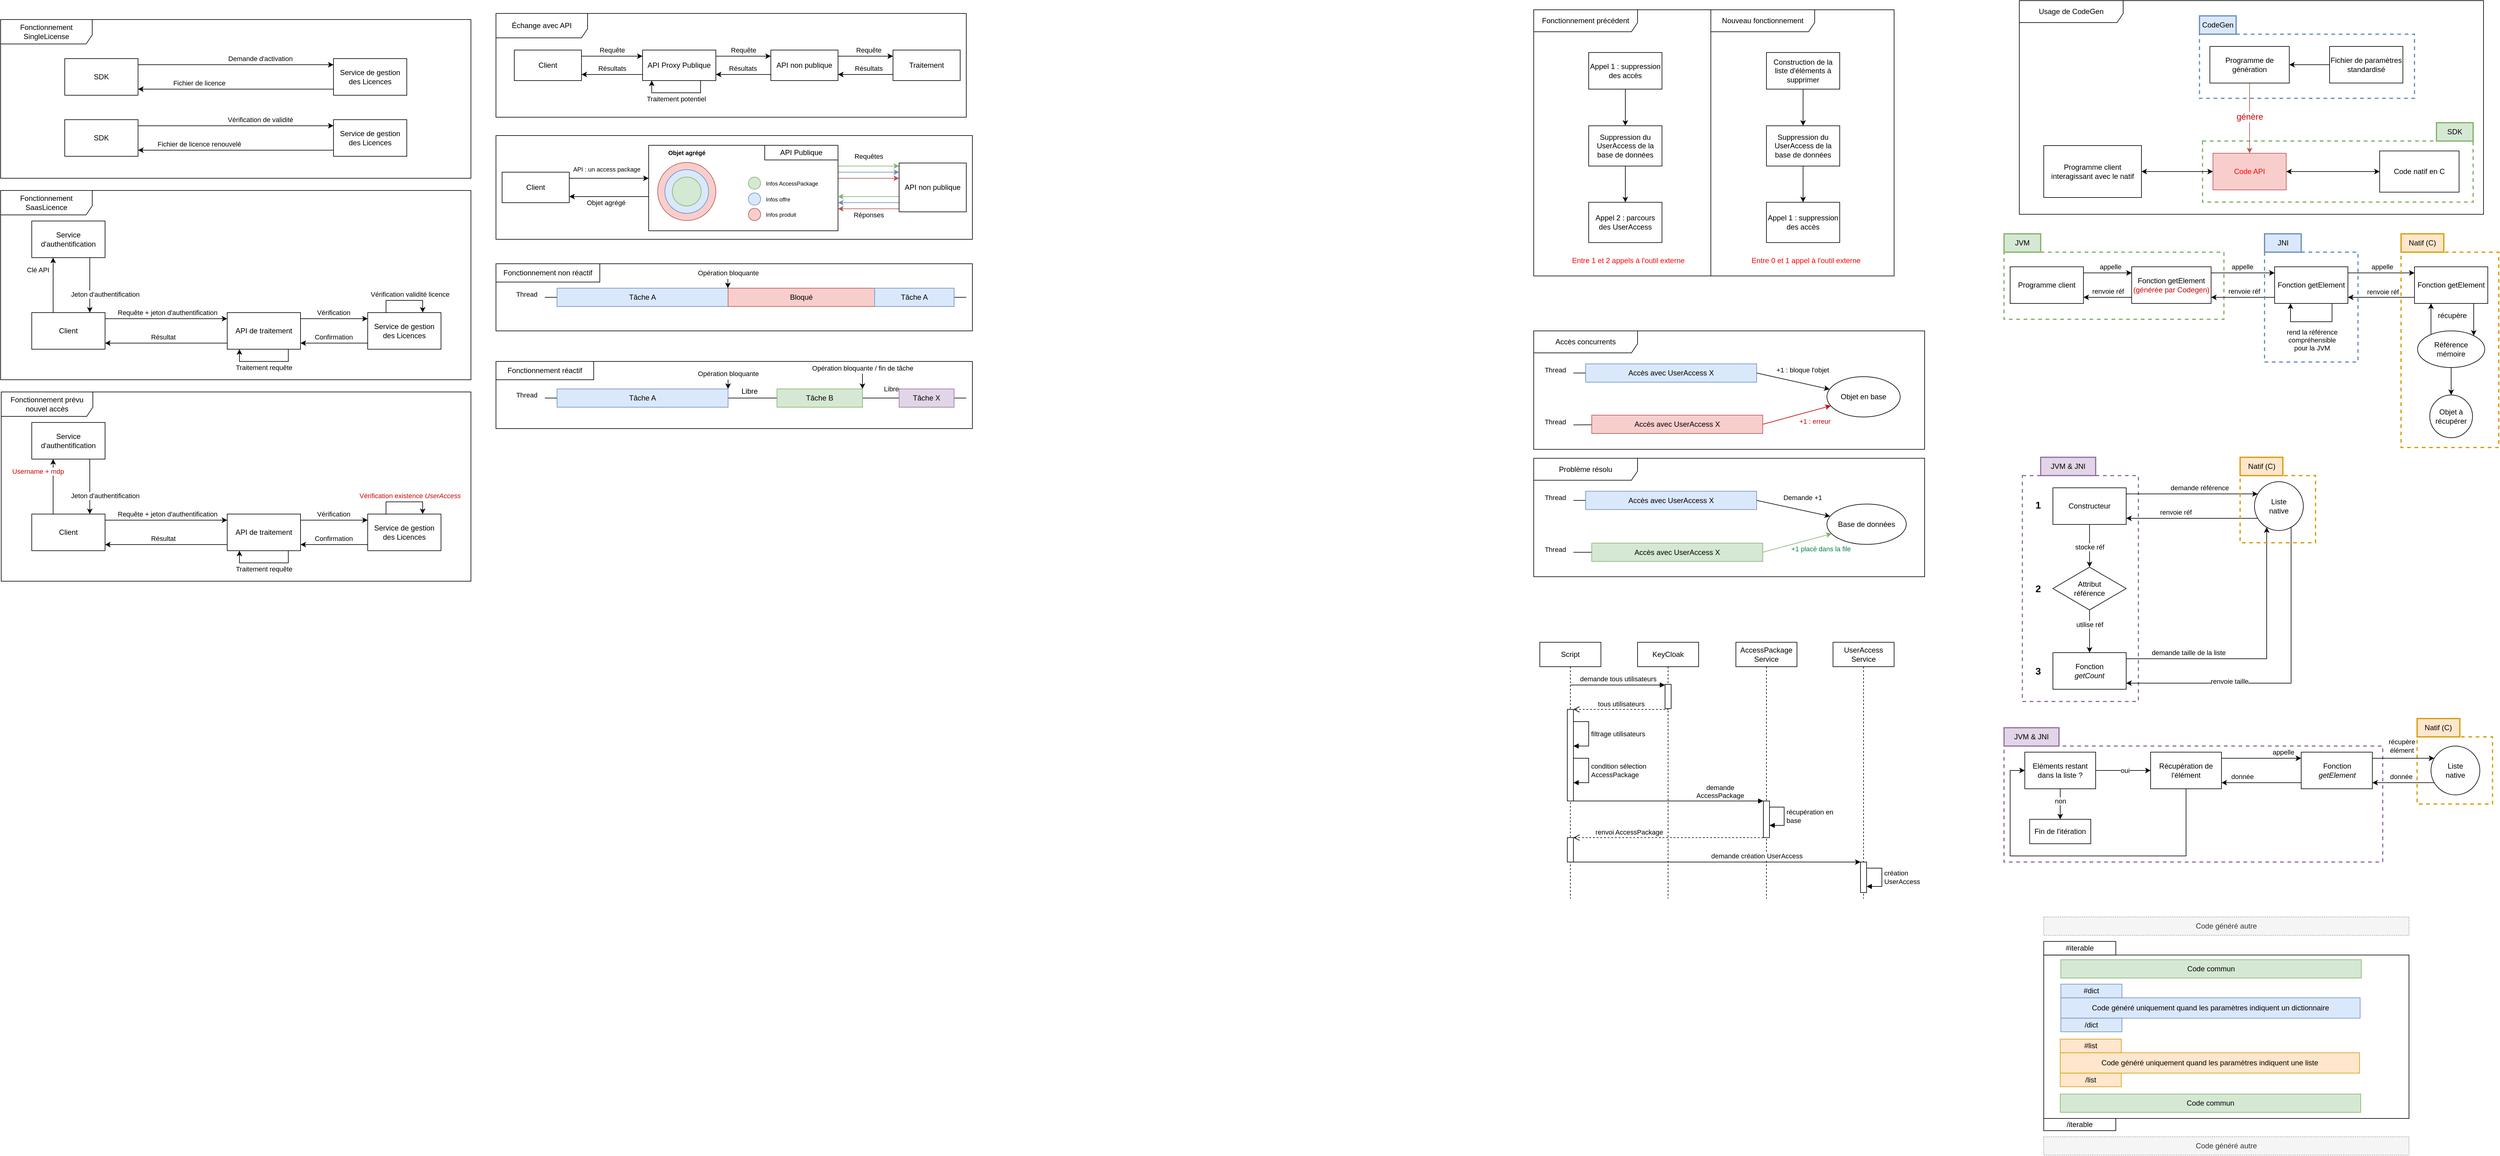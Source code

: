 <mxfile version="21.4.0" type="github">
  <diagram name="Page-1" id="kGJvYxELI7YH6uDxe6yv">
    <mxGraphModel dx="1816" dy="501" grid="1" gridSize="10" guides="1" tooltips="1" connect="1" arrows="1" fold="1" page="1" pageScale="1" pageWidth="827" pageHeight="1169" math="0" shadow="0">
      <root>
        <mxCell id="0" />
        <mxCell id="1" parent="0" />
        <mxCell id="kG_tNQmEcAfNWBRXCB2O-63" value="" style="rounded=0;whiteSpace=wrap;html=1;fillColor=none;strokeColor=#9673a6;strokeWidth=2;dashed=1;" vertex="1" parent="1">
          <mxGeometry x="2490" y="1230" width="620" height="190" as="geometry" />
        </mxCell>
        <mxCell id="kG_tNQmEcAfNWBRXCB2O-31" value="" style="rounded=0;whiteSpace=wrap;html=1;fillColor=none;strokeColor=#d79b00;strokeWidth=2;dashed=1;" vertex="1" parent="1">
          <mxGeometry x="3166.25" y="1215" width="123.5" height="110" as="geometry" />
        </mxCell>
        <mxCell id="kG_tNQmEcAfNWBRXCB2O-18" value="" style="rounded=0;whiteSpace=wrap;html=1;fillColor=none;strokeColor=#9673a6;strokeWidth=2;dashed=1;" vertex="1" parent="1">
          <mxGeometry x="2520" y="787" width="190" height="370" as="geometry" />
        </mxCell>
        <mxCell id="TPhDMseUdJVL6JAVd8ul-39" value="" style="rounded=0;whiteSpace=wrap;html=1;fillColor=none;strokeColor=#82b366;strokeWidth=2;dashed=1;" parent="1" vertex="1">
          <mxGeometry x="2490" y="421" width="360" height="110" as="geometry" />
        </mxCell>
        <mxCell id="u1wcUlHaR4hRDkTlkvJ6-22" value="" style="rounded=0;whiteSpace=wrap;html=1;fillColor=none;strokeColor=#82b366;strokeWidth=2;dashed=1;" parent="1" vertex="1">
          <mxGeometry x="2815" y="239" width="443" height="100" as="geometry" />
        </mxCell>
        <mxCell id="u1wcUlHaR4hRDkTlkvJ6-17" value="" style="rounded=0;whiteSpace=wrap;html=1;fillColor=none;strokeColor=#6c8ebf;strokeWidth=2;dashed=1;" parent="1" vertex="1">
          <mxGeometry x="2810" y="64" width="352" height="105" as="geometry" />
        </mxCell>
        <mxCell id="PFFGQGp5uwaSwqhXXK-1-35" value="" style="rounded=0;whiteSpace=wrap;html=1;fillColor=none;" parent="1" vertex="1">
          <mxGeometry x="21" y="600" width="780" height="110" as="geometry" />
        </mxCell>
        <mxCell id="PFFGQGp5uwaSwqhXXK-1-34" value="" style="rounded=0;whiteSpace=wrap;html=1;fillColor=none;" parent="1" vertex="1">
          <mxGeometry x="21" y="440" width="780" height="110" as="geometry" />
        </mxCell>
        <mxCell id="pqY8UmGTtjT38yQQiabi-36" value="" style="rounded=0;whiteSpace=wrap;html=1;fillColor=none;" parent="1" vertex="1">
          <mxGeometry x="21" y="230" width="780" height="170" as="geometry" />
        </mxCell>
        <mxCell id="Uiy3gwFEY2_x3mbpT4VC-9" style="edgeStyle=orthogonalEdgeStyle;rounded=0;orthogonalLoop=1;jettySize=auto;html=1;" parent="1" source="Uiy3gwFEY2_x3mbpT4VC-2" target="Uiy3gwFEY2_x3mbpT4VC-3" edge="1">
          <mxGeometry relative="1" as="geometry">
            <Array as="points">
              <mxPoint x="-499" y="530.03" />
              <mxPoint x="-499" y="530.03" />
            </Array>
          </mxGeometry>
        </mxCell>
        <mxCell id="Uiy3gwFEY2_x3mbpT4VC-13" value="Requête + jeton d&#39;authentification" style="edgeLabel;html=1;align=center;verticalAlign=middle;resizable=0;points=[];" parent="Uiy3gwFEY2_x3mbpT4VC-9" vertex="1" connectable="0">
          <mxGeometry x="0.237" y="1" relative="1" as="geometry">
            <mxPoint x="-22" y="-9" as="offset" />
          </mxGeometry>
        </mxCell>
        <mxCell id="Uiy3gwFEY2_x3mbpT4VC-2" value="Client" style="rounded=0;whiteSpace=wrap;html=1;" parent="1" vertex="1">
          <mxGeometry x="-739" y="520.03" width="120" height="60" as="geometry" />
        </mxCell>
        <mxCell id="Uiy3gwFEY2_x3mbpT4VC-10" style="edgeStyle=orthogonalEdgeStyle;rounded=0;orthogonalLoop=1;jettySize=auto;html=1;" parent="1" source="Uiy3gwFEY2_x3mbpT4VC-3" target="Uiy3gwFEY2_x3mbpT4VC-2" edge="1">
          <mxGeometry relative="1" as="geometry">
            <Array as="points">
              <mxPoint x="-539" y="570.03" />
              <mxPoint x="-539" y="570.03" />
            </Array>
          </mxGeometry>
        </mxCell>
        <mxCell id="Uiy3gwFEY2_x3mbpT4VC-17" value="Résultat" style="edgeLabel;html=1;align=center;verticalAlign=middle;resizable=0;points=[];" parent="Uiy3gwFEY2_x3mbpT4VC-10" vertex="1" connectable="0">
          <mxGeometry x="0.147" y="1" relative="1" as="geometry">
            <mxPoint x="9" y="-11" as="offset" />
          </mxGeometry>
        </mxCell>
        <mxCell id="DN8ana5_wNEMZJRgWwU8-28" style="edgeStyle=orthogonalEdgeStyle;rounded=0;orthogonalLoop=1;jettySize=auto;html=1;" parent="1" source="Uiy3gwFEY2_x3mbpT4VC-3" target="Uiy3gwFEY2_x3mbpT4VC-18" edge="1">
          <mxGeometry relative="1" as="geometry">
            <Array as="points">
              <mxPoint x="-239" y="530" />
              <mxPoint x="-239" y="530" />
            </Array>
          </mxGeometry>
        </mxCell>
        <mxCell id="DN8ana5_wNEMZJRgWwU8-29" value="Vérification" style="edgeLabel;html=1;align=center;verticalAlign=middle;resizable=0;points=[];" parent="DN8ana5_wNEMZJRgWwU8-28" vertex="1" connectable="0">
          <mxGeometry x="0.232" relative="1" as="geometry">
            <mxPoint x="-14" y="-10" as="offset" />
          </mxGeometry>
        </mxCell>
        <mxCell id="Uiy3gwFEY2_x3mbpT4VC-3" value="API de traitement" style="rounded=0;whiteSpace=wrap;html=1;" parent="1" vertex="1">
          <mxGeometry x="-419" y="520.03" width="120" height="60" as="geometry" />
        </mxCell>
        <mxCell id="Uiy3gwFEY2_x3mbpT4VC-15" style="edgeStyle=orthogonalEdgeStyle;rounded=0;orthogonalLoop=1;jettySize=auto;html=1;" parent="1" source="Uiy3gwFEY2_x3mbpT4VC-2" target="DN8ana5_wNEMZJRgWwU8-1" edge="1">
          <mxGeometry relative="1" as="geometry">
            <Array as="points">
              <mxPoint x="-704" y="500" />
              <mxPoint x="-704" y="500" />
            </Array>
          </mxGeometry>
        </mxCell>
        <mxCell id="Uiy3gwFEY2_x3mbpT4VC-16" value="Clé API" style="edgeLabel;html=1;align=center;verticalAlign=middle;resizable=0;points=[];" parent="Uiy3gwFEY2_x3mbpT4VC-15" vertex="1" connectable="0">
          <mxGeometry x="0.263" y="1" relative="1" as="geometry">
            <mxPoint x="-24" y="-13" as="offset" />
          </mxGeometry>
        </mxCell>
        <mxCell id="DN8ana5_wNEMZJRgWwU8-30" style="edgeStyle=orthogonalEdgeStyle;rounded=0;orthogonalLoop=1;jettySize=auto;html=1;" parent="1" source="Uiy3gwFEY2_x3mbpT4VC-18" target="Uiy3gwFEY2_x3mbpT4VC-3" edge="1">
          <mxGeometry relative="1" as="geometry">
            <Array as="points">
              <mxPoint x="-239" y="570" />
              <mxPoint x="-239" y="570" />
            </Array>
          </mxGeometry>
        </mxCell>
        <mxCell id="DN8ana5_wNEMZJRgWwU8-31" value="Confirmation" style="edgeLabel;html=1;align=center;verticalAlign=middle;resizable=0;points=[];" parent="DN8ana5_wNEMZJRgWwU8-30" vertex="1" connectable="0">
          <mxGeometry x="0.187" relative="1" as="geometry">
            <mxPoint x="9" y="-10" as="offset" />
          </mxGeometry>
        </mxCell>
        <mxCell id="Uiy3gwFEY2_x3mbpT4VC-18" value="Service de gestion des Licences" style="rounded=0;whiteSpace=wrap;html=1;" parent="1" vertex="1">
          <mxGeometry x="-189" y="520.03" width="120" height="60" as="geometry" />
        </mxCell>
        <mxCell id="Uiy3gwFEY2_x3mbpT4VC-23" value="Fonctionnement SaasLicence" style="shape=umlFrame;whiteSpace=wrap;html=1;pointerEvents=0;width=150;height=40;" parent="1" vertex="1">
          <mxGeometry x="-790" y="320" width="770" height="310" as="geometry" />
        </mxCell>
        <mxCell id="Uiy3gwFEY2_x3mbpT4VC-26" style="edgeStyle=orthogonalEdgeStyle;rounded=0;orthogonalLoop=1;jettySize=auto;html=1;" parent="1" source="Uiy3gwFEY2_x3mbpT4VC-24" target="Uiy3gwFEY2_x3mbpT4VC-25" edge="1">
          <mxGeometry relative="1" as="geometry">
            <Array as="points">
              <mxPoint x="-375" y="114" />
              <mxPoint x="-375" y="114" />
            </Array>
          </mxGeometry>
        </mxCell>
        <mxCell id="Uiy3gwFEY2_x3mbpT4VC-28" value="Demande d&#39;activation" style="edgeLabel;html=1;align=center;verticalAlign=middle;resizable=0;points=[];" parent="Uiy3gwFEY2_x3mbpT4VC-26" vertex="1" connectable="0">
          <mxGeometry x="-0.13" y="1" relative="1" as="geometry">
            <mxPoint x="61" y="-9" as="offset" />
          </mxGeometry>
        </mxCell>
        <mxCell id="Uiy3gwFEY2_x3mbpT4VC-24" value="SDK" style="rounded=0;whiteSpace=wrap;html=1;" parent="1" vertex="1">
          <mxGeometry x="-685" y="104" width="120" height="60" as="geometry" />
        </mxCell>
        <mxCell id="Uiy3gwFEY2_x3mbpT4VC-27" style="edgeStyle=orthogonalEdgeStyle;rounded=0;orthogonalLoop=1;jettySize=auto;html=1;" parent="1" source="Uiy3gwFEY2_x3mbpT4VC-25" target="Uiy3gwFEY2_x3mbpT4VC-24" edge="1">
          <mxGeometry relative="1" as="geometry">
            <Array as="points">
              <mxPoint x="-385" y="154" />
              <mxPoint x="-385" y="154" />
            </Array>
          </mxGeometry>
        </mxCell>
        <mxCell id="Uiy3gwFEY2_x3mbpT4VC-29" value="&lt;div&gt;Fichier de licence&lt;/div&gt;" style="edgeLabel;html=1;align=center;verticalAlign=middle;resizable=0;points=[];" parent="Uiy3gwFEY2_x3mbpT4VC-27" vertex="1" connectable="0">
          <mxGeometry x="-0.193" y="-1" relative="1" as="geometry">
            <mxPoint x="-91" y="-9" as="offset" />
          </mxGeometry>
        </mxCell>
        <mxCell id="Uiy3gwFEY2_x3mbpT4VC-25" value="Service de gestion des Licences" style="rounded=0;whiteSpace=wrap;html=1;" parent="1" vertex="1">
          <mxGeometry x="-245" y="104" width="120" height="60" as="geometry" />
        </mxCell>
        <mxCell id="Uiy3gwFEY2_x3mbpT4VC-30" style="edgeStyle=orthogonalEdgeStyle;rounded=0;orthogonalLoop=1;jettySize=auto;html=1;" parent="1" source="Uiy3gwFEY2_x3mbpT4VC-32" target="Uiy3gwFEY2_x3mbpT4VC-35" edge="1">
          <mxGeometry relative="1" as="geometry">
            <Array as="points">
              <mxPoint x="-375" y="214" />
              <mxPoint x="-375" y="214" />
            </Array>
          </mxGeometry>
        </mxCell>
        <mxCell id="Uiy3gwFEY2_x3mbpT4VC-31" value="Vérification de validité" style="edgeLabel;html=1;align=center;verticalAlign=middle;resizable=0;points=[];" parent="Uiy3gwFEY2_x3mbpT4VC-30" vertex="1" connectable="0">
          <mxGeometry x="-0.13" y="1" relative="1" as="geometry">
            <mxPoint x="61" y="-9" as="offset" />
          </mxGeometry>
        </mxCell>
        <mxCell id="Uiy3gwFEY2_x3mbpT4VC-32" value="SDK" style="rounded=0;whiteSpace=wrap;html=1;" parent="1" vertex="1">
          <mxGeometry x="-685" y="204" width="120" height="60" as="geometry" />
        </mxCell>
        <mxCell id="Uiy3gwFEY2_x3mbpT4VC-33" style="edgeStyle=orthogonalEdgeStyle;rounded=0;orthogonalLoop=1;jettySize=auto;html=1;" parent="1" source="Uiy3gwFEY2_x3mbpT4VC-35" target="Uiy3gwFEY2_x3mbpT4VC-32" edge="1">
          <mxGeometry relative="1" as="geometry">
            <Array as="points">
              <mxPoint x="-385" y="254" />
              <mxPoint x="-385" y="254" />
            </Array>
          </mxGeometry>
        </mxCell>
        <mxCell id="Uiy3gwFEY2_x3mbpT4VC-34" value="Fichier de licence renouvelé" style="edgeLabel;html=1;align=center;verticalAlign=middle;resizable=0;points=[];" parent="Uiy3gwFEY2_x3mbpT4VC-33" vertex="1" connectable="0">
          <mxGeometry x="-0.193" y="-1" relative="1" as="geometry">
            <mxPoint x="-91" y="-9" as="offset" />
          </mxGeometry>
        </mxCell>
        <mxCell id="Uiy3gwFEY2_x3mbpT4VC-35" value="Service de gestion des Licences" style="rounded=0;whiteSpace=wrap;html=1;" parent="1" vertex="1">
          <mxGeometry x="-245" y="204" width="120" height="60" as="geometry" />
        </mxCell>
        <mxCell id="Uiy3gwFEY2_x3mbpT4VC-36" value="Fonctionnement SingleLicense" style="shape=umlFrame;whiteSpace=wrap;html=1;pointerEvents=0;width=150;height=40;" parent="1" vertex="1">
          <mxGeometry x="-790" y="40" width="770" height="260" as="geometry" />
        </mxCell>
        <mxCell id="DN8ana5_wNEMZJRgWwU8-2" style="edgeStyle=orthogonalEdgeStyle;rounded=0;orthogonalLoop=1;jettySize=auto;html=1;" parent="1" source="DN8ana5_wNEMZJRgWwU8-1" target="Uiy3gwFEY2_x3mbpT4VC-2" edge="1">
          <mxGeometry relative="1" as="geometry">
            <Array as="points">
              <mxPoint x="-644" y="480" />
              <mxPoint x="-644" y="480" />
            </Array>
          </mxGeometry>
        </mxCell>
        <mxCell id="DN8ana5_wNEMZJRgWwU8-3" value="Jeton d&#39;authentification " style="edgeLabel;html=1;align=center;verticalAlign=middle;resizable=0;points=[];" parent="DN8ana5_wNEMZJRgWwU8-2" vertex="1" connectable="0">
          <mxGeometry x="-0.24" y="-1" relative="1" as="geometry">
            <mxPoint x="26" y="26" as="offset" />
          </mxGeometry>
        </mxCell>
        <mxCell id="DN8ana5_wNEMZJRgWwU8-1" value="Service d&#39;authentification" style="rounded=0;whiteSpace=wrap;html=1;" parent="1" vertex="1">
          <mxGeometry x="-739" y="370" width="120" height="60" as="geometry" />
        </mxCell>
        <mxCell id="DN8ana5_wNEMZJRgWwU8-32" style="edgeStyle=orthogonalEdgeStyle;rounded=0;orthogonalLoop=1;jettySize=auto;html=1;" parent="1" source="DN8ana5_wNEMZJRgWwU8-34" target="DN8ana5_wNEMZJRgWwU8-39" edge="1">
          <mxGeometry relative="1" as="geometry">
            <Array as="points">
              <mxPoint x="-499" y="860.03" />
              <mxPoint x="-499" y="860.03" />
            </Array>
          </mxGeometry>
        </mxCell>
        <mxCell id="DN8ana5_wNEMZJRgWwU8-33" value="Requête + jeton d&#39;authentification" style="edgeLabel;html=1;align=center;verticalAlign=middle;resizable=0;points=[];" parent="DN8ana5_wNEMZJRgWwU8-32" vertex="1" connectable="0">
          <mxGeometry x="0.237" y="1" relative="1" as="geometry">
            <mxPoint x="-22" y="-9" as="offset" />
          </mxGeometry>
        </mxCell>
        <mxCell id="DN8ana5_wNEMZJRgWwU8-34" value="Client" style="rounded=0;whiteSpace=wrap;html=1;" parent="1" vertex="1">
          <mxGeometry x="-739" y="850.03" width="120" height="60" as="geometry" />
        </mxCell>
        <mxCell id="DN8ana5_wNEMZJRgWwU8-35" style="edgeStyle=orthogonalEdgeStyle;rounded=0;orthogonalLoop=1;jettySize=auto;html=1;" parent="1" source="DN8ana5_wNEMZJRgWwU8-39" target="DN8ana5_wNEMZJRgWwU8-34" edge="1">
          <mxGeometry relative="1" as="geometry">
            <Array as="points">
              <mxPoint x="-539" y="900.03" />
              <mxPoint x="-539" y="900.03" />
            </Array>
          </mxGeometry>
        </mxCell>
        <mxCell id="DN8ana5_wNEMZJRgWwU8-36" value="Résultat" style="edgeLabel;html=1;align=center;verticalAlign=middle;resizable=0;points=[];" parent="DN8ana5_wNEMZJRgWwU8-35" vertex="1" connectable="0">
          <mxGeometry x="0.147" y="1" relative="1" as="geometry">
            <mxPoint x="9" y="-11" as="offset" />
          </mxGeometry>
        </mxCell>
        <mxCell id="DN8ana5_wNEMZJRgWwU8-37" style="edgeStyle=orthogonalEdgeStyle;rounded=0;orthogonalLoop=1;jettySize=auto;html=1;" parent="1" source="DN8ana5_wNEMZJRgWwU8-39" target="DN8ana5_wNEMZJRgWwU8-44" edge="1">
          <mxGeometry relative="1" as="geometry">
            <Array as="points">
              <mxPoint x="-239" y="860" />
              <mxPoint x="-239" y="860" />
            </Array>
          </mxGeometry>
        </mxCell>
        <mxCell id="DN8ana5_wNEMZJRgWwU8-38" value="Vérification" style="edgeLabel;html=1;align=center;verticalAlign=middle;resizable=0;points=[];" parent="DN8ana5_wNEMZJRgWwU8-37" vertex="1" connectable="0">
          <mxGeometry x="0.232" relative="1" as="geometry">
            <mxPoint x="-14" y="-10" as="offset" />
          </mxGeometry>
        </mxCell>
        <mxCell id="DN8ana5_wNEMZJRgWwU8-39" value="API de traitement" style="rounded=0;whiteSpace=wrap;html=1;" parent="1" vertex="1">
          <mxGeometry x="-419" y="850.03" width="120" height="60" as="geometry" />
        </mxCell>
        <mxCell id="DN8ana5_wNEMZJRgWwU8-40" style="edgeStyle=orthogonalEdgeStyle;rounded=0;orthogonalLoop=1;jettySize=auto;html=1;" parent="1" source="DN8ana5_wNEMZJRgWwU8-34" target="DN8ana5_wNEMZJRgWwU8-48" edge="1">
          <mxGeometry relative="1" as="geometry">
            <Array as="points">
              <mxPoint x="-704" y="830" />
              <mxPoint x="-704" y="830" />
            </Array>
          </mxGeometry>
        </mxCell>
        <mxCell id="DN8ana5_wNEMZJRgWwU8-41" value="&lt;font color=&quot;#cc0000&quot;&gt;Username + mdp&lt;/font&gt;" style="edgeLabel;html=1;align=center;verticalAlign=middle;resizable=0;points=[];" parent="DN8ana5_wNEMZJRgWwU8-40" vertex="1" connectable="0">
          <mxGeometry x="0.263" y="1" relative="1" as="geometry">
            <mxPoint x="-24" y="-13" as="offset" />
          </mxGeometry>
        </mxCell>
        <mxCell id="DN8ana5_wNEMZJRgWwU8-42" style="edgeStyle=orthogonalEdgeStyle;rounded=0;orthogonalLoop=1;jettySize=auto;html=1;" parent="1" source="DN8ana5_wNEMZJRgWwU8-44" target="DN8ana5_wNEMZJRgWwU8-39" edge="1">
          <mxGeometry relative="1" as="geometry">
            <Array as="points">
              <mxPoint x="-239" y="900" />
              <mxPoint x="-239" y="900" />
            </Array>
          </mxGeometry>
        </mxCell>
        <mxCell id="DN8ana5_wNEMZJRgWwU8-43" value="Confirmation" style="edgeLabel;html=1;align=center;verticalAlign=middle;resizable=0;points=[];" parent="DN8ana5_wNEMZJRgWwU8-42" vertex="1" connectable="0">
          <mxGeometry x="0.187" relative="1" as="geometry">
            <mxPoint x="9" y="-10" as="offset" />
          </mxGeometry>
        </mxCell>
        <mxCell id="DN8ana5_wNEMZJRgWwU8-44" value="Service de gestion des Licences" style="rounded=0;whiteSpace=wrap;html=1;" parent="1" vertex="1">
          <mxGeometry x="-189" y="850.03" width="120" height="60" as="geometry" />
        </mxCell>
        <mxCell id="DN8ana5_wNEMZJRgWwU8-45" value="&lt;div&gt;Fonctionnement prévu&lt;/div&gt;&lt;div&gt;nouvel accès&lt;br&gt;&lt;/div&gt;" style="shape=umlFrame;whiteSpace=wrap;html=1;pointerEvents=0;width=150;height=40;" parent="1" vertex="1">
          <mxGeometry x="-789" y="650" width="769" height="310" as="geometry" />
        </mxCell>
        <mxCell id="DN8ana5_wNEMZJRgWwU8-46" style="edgeStyle=orthogonalEdgeStyle;rounded=0;orthogonalLoop=1;jettySize=auto;html=1;" parent="1" source="DN8ana5_wNEMZJRgWwU8-48" target="DN8ana5_wNEMZJRgWwU8-34" edge="1">
          <mxGeometry relative="1" as="geometry">
            <Array as="points">
              <mxPoint x="-644" y="810" />
              <mxPoint x="-644" y="810" />
            </Array>
          </mxGeometry>
        </mxCell>
        <mxCell id="DN8ana5_wNEMZJRgWwU8-47" value="Jeton d&#39;authentification " style="edgeLabel;html=1;align=center;verticalAlign=middle;resizable=0;points=[];" parent="DN8ana5_wNEMZJRgWwU8-46" vertex="1" connectable="0">
          <mxGeometry x="-0.24" y="-1" relative="1" as="geometry">
            <mxPoint x="26" y="26" as="offset" />
          </mxGeometry>
        </mxCell>
        <mxCell id="DN8ana5_wNEMZJRgWwU8-48" value="Service d&#39;authentification" style="rounded=0;whiteSpace=wrap;html=1;" parent="1" vertex="1">
          <mxGeometry x="-739" y="700" width="120" height="60" as="geometry" />
        </mxCell>
        <mxCell id="DN8ana5_wNEMZJRgWwU8-51" style="edgeStyle=orthogonalEdgeStyle;rounded=0;orthogonalLoop=1;jettySize=auto;html=1;" parent="1" edge="1">
          <mxGeometry relative="1" as="geometry">
            <mxPoint x="-159" y="520.03" as="sourcePoint" />
            <mxPoint x="-99" y="520.03" as="targetPoint" />
            <Array as="points">
              <mxPoint x="-159" y="500.03" />
            </Array>
          </mxGeometry>
        </mxCell>
        <mxCell id="DN8ana5_wNEMZJRgWwU8-52" value="Vérification validité licence" style="edgeLabel;html=1;align=center;verticalAlign=middle;resizable=0;points=[];" parent="DN8ana5_wNEMZJRgWwU8-51" vertex="1" connectable="0">
          <mxGeometry x="0.171" y="-2" relative="1" as="geometry">
            <mxPoint y="-12" as="offset" />
          </mxGeometry>
        </mxCell>
        <mxCell id="DN8ana5_wNEMZJRgWwU8-55" style="edgeStyle=orthogonalEdgeStyle;rounded=0;orthogonalLoop=1;jettySize=auto;html=1;" parent="1" edge="1">
          <mxGeometry relative="1" as="geometry">
            <Array as="points">
              <mxPoint x="-159" y="830.03" />
            </Array>
            <mxPoint x="-159" y="850.03" as="sourcePoint" />
            <mxPoint x="-99" y="850.03" as="targetPoint" />
          </mxGeometry>
        </mxCell>
        <mxCell id="DN8ana5_wNEMZJRgWwU8-56" value="&lt;font color=&quot;#cc0000&quot;&gt;Vérification existence &lt;i&gt;UserAccess&lt;/i&gt;&lt;/font&gt;" style="edgeLabel;html=1;align=center;verticalAlign=middle;resizable=0;points=[];" parent="DN8ana5_wNEMZJRgWwU8-55" vertex="1" connectable="0">
          <mxGeometry x="0.171" y="-2" relative="1" as="geometry">
            <mxPoint y="-12" as="offset" />
          </mxGeometry>
        </mxCell>
        <mxCell id="DN8ana5_wNEMZJRgWwU8-58" style="edgeStyle=orthogonalEdgeStyle;rounded=0;orthogonalLoop=1;jettySize=auto;html=1;shadow=0;" parent="1" source="Uiy3gwFEY2_x3mbpT4VC-3" target="Uiy3gwFEY2_x3mbpT4VC-3" edge="1">
          <mxGeometry relative="1" as="geometry">
            <Array as="points">
              <mxPoint x="-319" y="600" />
              <mxPoint x="-399" y="590" />
            </Array>
          </mxGeometry>
        </mxCell>
        <mxCell id="DN8ana5_wNEMZJRgWwU8-59" value="Traitement requête" style="edgeLabel;html=1;align=center;verticalAlign=middle;resizable=0;points=[];" parent="DN8ana5_wNEMZJRgWwU8-58" vertex="1" connectable="0">
          <mxGeometry x="0.294" y="3" relative="1" as="geometry">
            <mxPoint x="17" y="7" as="offset" />
          </mxGeometry>
        </mxCell>
        <mxCell id="DN8ana5_wNEMZJRgWwU8-60" style="edgeStyle=orthogonalEdgeStyle;rounded=0;orthogonalLoop=1;jettySize=auto;html=1;shadow=0;" parent="1" edge="1">
          <mxGeometry relative="1" as="geometry">
            <mxPoint x="-319" y="910.03" as="sourcePoint" />
            <mxPoint x="-399" y="910.03" as="targetPoint" />
            <Array as="points">
              <mxPoint x="-319" y="930.03" />
              <mxPoint x="-399" y="920.03" />
            </Array>
          </mxGeometry>
        </mxCell>
        <mxCell id="DN8ana5_wNEMZJRgWwU8-61" value="Traitement requête" style="edgeLabel;html=1;align=center;verticalAlign=middle;resizable=0;points=[];" parent="DN8ana5_wNEMZJRgWwU8-60" vertex="1" connectable="0">
          <mxGeometry x="0.294" y="3" relative="1" as="geometry">
            <mxPoint x="17" y="7" as="offset" />
          </mxGeometry>
        </mxCell>
        <mxCell id="1YAXwV141TAWGmgdsKq_-4" style="edgeStyle=orthogonalEdgeStyle;rounded=0;orthogonalLoop=1;jettySize=auto;html=1;" parent="1" source="1YAXwV141TAWGmgdsKq_-1" target="1YAXwV141TAWGmgdsKq_-2" edge="1">
          <mxGeometry relative="1" as="geometry">
            <Array as="points">
              <mxPoint x="211" y="100" />
              <mxPoint x="211" y="100" />
            </Array>
          </mxGeometry>
        </mxCell>
        <mxCell id="1YAXwV141TAWGmgdsKq_-10" value="Requête" style="edgeLabel;html=1;align=center;verticalAlign=middle;resizable=0;points=[];" parent="1YAXwV141TAWGmgdsKq_-4" vertex="1" connectable="0">
          <mxGeometry x="-0.256" y="3" relative="1" as="geometry">
            <mxPoint x="13" y="-7" as="offset" />
          </mxGeometry>
        </mxCell>
        <mxCell id="1YAXwV141TAWGmgdsKq_-1" value="Client" style="rounded=0;whiteSpace=wrap;html=1;" parent="1" vertex="1">
          <mxGeometry x="51" y="90" width="110" height="50" as="geometry" />
        </mxCell>
        <mxCell id="1YAXwV141TAWGmgdsKq_-5" style="edgeStyle=orthogonalEdgeStyle;rounded=0;orthogonalLoop=1;jettySize=auto;html=1;" parent="1" source="1YAXwV141TAWGmgdsKq_-2" target="1YAXwV141TAWGmgdsKq_-3" edge="1">
          <mxGeometry relative="1" as="geometry">
            <Array as="points">
              <mxPoint x="431" y="100" />
              <mxPoint x="431" y="100" />
            </Array>
          </mxGeometry>
        </mxCell>
        <mxCell id="1YAXwV141TAWGmgdsKq_-11" value="Requête" style="edgeLabel;html=1;align=center;verticalAlign=middle;resizable=0;points=[];" parent="1YAXwV141TAWGmgdsKq_-5" vertex="1" connectable="0">
          <mxGeometry x="0.344" relative="1" as="geometry">
            <mxPoint x="-16" y="-10" as="offset" />
          </mxGeometry>
        </mxCell>
        <mxCell id="1YAXwV141TAWGmgdsKq_-6" style="edgeStyle=orthogonalEdgeStyle;rounded=0;orthogonalLoop=1;jettySize=auto;html=1;" parent="1" source="1YAXwV141TAWGmgdsKq_-2" target="1YAXwV141TAWGmgdsKq_-1" edge="1">
          <mxGeometry relative="1" as="geometry">
            <Array as="points">
              <mxPoint x="201" y="130" />
              <mxPoint x="201" y="130" />
            </Array>
          </mxGeometry>
        </mxCell>
        <mxCell id="1YAXwV141TAWGmgdsKq_-19" value="&lt;div&gt;Résultats&lt;/div&gt;" style="edgeLabel;html=1;align=center;verticalAlign=middle;resizable=0;points=[];" parent="1YAXwV141TAWGmgdsKq_-6" vertex="1" connectable="0">
          <mxGeometry x="-0.144" y="-1" relative="1" as="geometry">
            <mxPoint x="-7" y="-9" as="offset" />
          </mxGeometry>
        </mxCell>
        <mxCell id="1YAXwV141TAWGmgdsKq_-2" value="API Proxy Publique" style="rounded=0;whiteSpace=wrap;html=1;" parent="1" vertex="1">
          <mxGeometry x="261" y="90" width="120" height="50" as="geometry" />
        </mxCell>
        <mxCell id="1YAXwV141TAWGmgdsKq_-7" style="edgeStyle=orthogonalEdgeStyle;rounded=0;orthogonalLoop=1;jettySize=auto;html=1;" parent="1" source="1YAXwV141TAWGmgdsKq_-3" target="1YAXwV141TAWGmgdsKq_-2" edge="1">
          <mxGeometry relative="1" as="geometry">
            <Array as="points">
              <mxPoint x="431" y="130" />
              <mxPoint x="431" y="130" />
            </Array>
          </mxGeometry>
        </mxCell>
        <mxCell id="1YAXwV141TAWGmgdsKq_-18" value="&lt;div&gt;Résultats&lt;/div&gt;" style="edgeLabel;html=1;align=center;verticalAlign=middle;resizable=0;points=[];" parent="1YAXwV141TAWGmgdsKq_-7" vertex="1" connectable="0">
          <mxGeometry x="-0.33" relative="1" as="geometry">
            <mxPoint x="-16" y="-10" as="offset" />
          </mxGeometry>
        </mxCell>
        <mxCell id="1YAXwV141TAWGmgdsKq_-16" style="edgeStyle=orthogonalEdgeStyle;rounded=0;orthogonalLoop=1;jettySize=auto;html=1;" parent="1" source="1YAXwV141TAWGmgdsKq_-3" target="1YAXwV141TAWGmgdsKq_-13" edge="1">
          <mxGeometry relative="1" as="geometry">
            <Array as="points">
              <mxPoint x="631" y="100" />
              <mxPoint x="631" y="100" />
            </Array>
          </mxGeometry>
        </mxCell>
        <mxCell id="1YAXwV141TAWGmgdsKq_-17" value="Requête" style="edgeLabel;html=1;align=center;verticalAlign=middle;resizable=0;points=[];" parent="1YAXwV141TAWGmgdsKq_-16" vertex="1" connectable="0">
          <mxGeometry x="-0.173" relative="1" as="geometry">
            <mxPoint x="13" y="-10" as="offset" />
          </mxGeometry>
        </mxCell>
        <mxCell id="1YAXwV141TAWGmgdsKq_-3" value="API non publique" style="rounded=0;whiteSpace=wrap;html=1;" parent="1" vertex="1">
          <mxGeometry x="471" y="90" width="110" height="50" as="geometry" />
        </mxCell>
        <mxCell id="1YAXwV141TAWGmgdsKq_-8" style="edgeStyle=orthogonalEdgeStyle;rounded=0;orthogonalLoop=1;jettySize=auto;html=1;shadow=0;" parent="1" edge="1">
          <mxGeometry relative="1" as="geometry">
            <mxPoint x="356" y="140" as="sourcePoint" />
            <mxPoint x="276" y="140" as="targetPoint" />
            <Array as="points">
              <mxPoint x="356" y="160" />
              <mxPoint x="276" y="150" />
            </Array>
          </mxGeometry>
        </mxCell>
        <mxCell id="1YAXwV141TAWGmgdsKq_-9" value="Traitement potentiel" style="edgeLabel;html=1;align=center;verticalAlign=middle;resizable=0;points=[];" parent="1YAXwV141TAWGmgdsKq_-8" vertex="1" connectable="0">
          <mxGeometry x="0.294" y="3" relative="1" as="geometry">
            <mxPoint x="17" y="7" as="offset" />
          </mxGeometry>
        </mxCell>
        <mxCell id="1YAXwV141TAWGmgdsKq_-14" style="edgeStyle=orthogonalEdgeStyle;rounded=0;orthogonalLoop=1;jettySize=auto;html=1;" parent="1" source="1YAXwV141TAWGmgdsKq_-13" target="1YAXwV141TAWGmgdsKq_-3" edge="1">
          <mxGeometry relative="1" as="geometry">
            <Array as="points">
              <mxPoint x="641" y="130" />
              <mxPoint x="641" y="130" />
            </Array>
          </mxGeometry>
        </mxCell>
        <mxCell id="1YAXwV141TAWGmgdsKq_-15" value="Résultats" style="edgeLabel;html=1;align=center;verticalAlign=middle;resizable=0;points=[];" parent="1YAXwV141TAWGmgdsKq_-14" vertex="1" connectable="0">
          <mxGeometry x="-0.271" y="2" relative="1" as="geometry">
            <mxPoint x="-7" y="-12" as="offset" />
          </mxGeometry>
        </mxCell>
        <mxCell id="1YAXwV141TAWGmgdsKq_-13" value="Traitement" style="rounded=0;whiteSpace=wrap;html=1;" parent="1" vertex="1">
          <mxGeometry x="671" y="90" width="110" height="50" as="geometry" />
        </mxCell>
        <mxCell id="1YAXwV141TAWGmgdsKq_-20" value="Échange avec API " style="shape=umlFrame;whiteSpace=wrap;html=1;pointerEvents=0;width=150;height=40;" parent="1" vertex="1">
          <mxGeometry x="21" y="30" width="770" height="170" as="geometry" />
        </mxCell>
        <mxCell id="pqY8UmGTtjT38yQQiabi-4" style="edgeStyle=orthogonalEdgeStyle;rounded=0;orthogonalLoop=1;jettySize=auto;html=1;" parent="1" source="pqY8UmGTtjT38yQQiabi-1" target="pqY8UmGTtjT38yQQiabi-3" edge="1">
          <mxGeometry relative="1" as="geometry">
            <Array as="points">
              <mxPoint x="241" y="300" />
              <mxPoint x="241" y="300" />
            </Array>
          </mxGeometry>
        </mxCell>
        <mxCell id="pqY8UmGTtjT38yQQiabi-5" value="&lt;font style=&quot;font-size: 10px;&quot;&gt;API : un access package&lt;/font&gt;" style="edgeLabel;html=1;align=center;verticalAlign=middle;resizable=0;points=[];" parent="pqY8UmGTtjT38yQQiabi-4" vertex="1" connectable="0">
          <mxGeometry x="0.288" y="-1" relative="1" as="geometry">
            <mxPoint x="-23" y="-16" as="offset" />
          </mxGeometry>
        </mxCell>
        <mxCell id="pqY8UmGTtjT38yQQiabi-1" value="Client" style="rounded=0;whiteSpace=wrap;html=1;" parent="1" vertex="1">
          <mxGeometry x="31" y="290" width="110" height="50" as="geometry" />
        </mxCell>
        <mxCell id="pqY8UmGTtjT38yQQiabi-10" style="edgeStyle=orthogonalEdgeStyle;rounded=0;orthogonalLoop=1;jettySize=auto;html=1;fillColor=#d5e8d4;strokeColor=#82b366;" parent="1" source="pqY8UmGTtjT38yQQiabi-3" target="pqY8UmGTtjT38yQQiabi-8" edge="1">
          <mxGeometry relative="1" as="geometry">
            <Array as="points">
              <mxPoint x="631" y="280" />
              <mxPoint x="631" y="280" />
            </Array>
          </mxGeometry>
        </mxCell>
        <mxCell id="pqY8UmGTtjT38yQQiabi-16" value="Requêtes" style="edgeLabel;html=1;align=center;verticalAlign=middle;resizable=0;points=[];" parent="pqY8UmGTtjT38yQQiabi-10" vertex="1" connectable="0">
          <mxGeometry x="0.117" y="1" relative="1" as="geometry">
            <mxPoint x="-6" y="-15" as="offset" />
          </mxGeometry>
        </mxCell>
        <mxCell id="pqY8UmGTtjT38yQQiabi-11" style="edgeStyle=orthogonalEdgeStyle;rounded=0;orthogonalLoop=1;jettySize=auto;html=1;fillColor=#dae8fc;strokeColor=#6c8ebf;" parent="1" source="pqY8UmGTtjT38yQQiabi-3" target="pqY8UmGTtjT38yQQiabi-8" edge="1">
          <mxGeometry relative="1" as="geometry">
            <Array as="points">
              <mxPoint x="631" y="290" />
              <mxPoint x="631" y="290" />
            </Array>
          </mxGeometry>
        </mxCell>
        <mxCell id="pqY8UmGTtjT38yQQiabi-12" style="edgeStyle=orthogonalEdgeStyle;rounded=0;orthogonalLoop=1;jettySize=auto;html=1;fillColor=#f8cecc;strokeColor=#b85450;" parent="1" source="pqY8UmGTtjT38yQQiabi-3" target="pqY8UmGTtjT38yQQiabi-8" edge="1">
          <mxGeometry relative="1" as="geometry">
            <Array as="points">
              <mxPoint x="631" y="300" />
              <mxPoint x="631" y="300" />
            </Array>
          </mxGeometry>
        </mxCell>
        <mxCell id="pqY8UmGTtjT38yQQiabi-33" style="edgeStyle=orthogonalEdgeStyle;rounded=0;orthogonalLoop=1;jettySize=auto;html=1;" parent="1" source="pqY8UmGTtjT38yQQiabi-3" target="pqY8UmGTtjT38yQQiabi-1" edge="1">
          <mxGeometry relative="1" as="geometry">
            <Array as="points">
              <mxPoint x="211" y="330" />
              <mxPoint x="211" y="330" />
            </Array>
          </mxGeometry>
        </mxCell>
        <mxCell id="pqY8UmGTtjT38yQQiabi-34" value="Objet agrégé" style="edgeLabel;html=1;align=center;verticalAlign=middle;resizable=0;points=[];" parent="pqY8UmGTtjT38yQQiabi-33" vertex="1" connectable="0">
          <mxGeometry x="-0.202" y="-1" relative="1" as="geometry">
            <mxPoint x="-18" y="11" as="offset" />
          </mxGeometry>
        </mxCell>
        <mxCell id="pqY8UmGTtjT38yQQiabi-3" value="" style="rounded=0;whiteSpace=wrap;html=1;" parent="1" vertex="1">
          <mxGeometry x="271" y="246" width="310" height="140" as="geometry" />
        </mxCell>
        <mxCell id="pqY8UmGTtjT38yQQiabi-13" style="edgeStyle=orthogonalEdgeStyle;rounded=0;orthogonalLoop=1;jettySize=auto;html=1;fillColor=#f8cecc;strokeColor=#b85450;" parent="1" source="pqY8UmGTtjT38yQQiabi-8" target="pqY8UmGTtjT38yQQiabi-3" edge="1">
          <mxGeometry relative="1" as="geometry">
            <Array as="points">
              <mxPoint x="631" y="350" />
              <mxPoint x="631" y="350" />
            </Array>
          </mxGeometry>
        </mxCell>
        <mxCell id="pqY8UmGTtjT38yQQiabi-14" style="edgeStyle=orthogonalEdgeStyle;rounded=0;orthogonalLoop=1;jettySize=auto;html=1;fillColor=#dae8fc;strokeColor=#6c8ebf;" parent="1" source="pqY8UmGTtjT38yQQiabi-8" target="pqY8UmGTtjT38yQQiabi-3" edge="1">
          <mxGeometry relative="1" as="geometry">
            <Array as="points">
              <mxPoint x="631" y="340" />
              <mxPoint x="631" y="340" />
            </Array>
          </mxGeometry>
        </mxCell>
        <mxCell id="pqY8UmGTtjT38yQQiabi-15" style="edgeStyle=orthogonalEdgeStyle;rounded=0;orthogonalLoop=1;jettySize=auto;html=1;fillColor=#d5e8d4;strokeColor=#82b366;" parent="1" source="pqY8UmGTtjT38yQQiabi-8" target="pqY8UmGTtjT38yQQiabi-3" edge="1">
          <mxGeometry relative="1" as="geometry">
            <Array as="points">
              <mxPoint x="631" y="330" />
              <mxPoint x="631" y="330" />
            </Array>
          </mxGeometry>
        </mxCell>
        <mxCell id="pqY8UmGTtjT38yQQiabi-17" value="Réponses" style="edgeLabel;html=1;align=center;verticalAlign=middle;resizable=0;points=[];" parent="pqY8UmGTtjT38yQQiabi-15" vertex="1" connectable="0">
          <mxGeometry x="-0.144" y="-1" relative="1" as="geometry">
            <mxPoint x="-7" y="31" as="offset" />
          </mxGeometry>
        </mxCell>
        <mxCell id="pqY8UmGTtjT38yQQiabi-8" value="API non publique" style="rounded=0;whiteSpace=wrap;html=1;" parent="1" vertex="1">
          <mxGeometry x="681" y="275" width="110" height="80" as="geometry" />
        </mxCell>
        <mxCell id="pqY8UmGTtjT38yQQiabi-20" value="" style="ellipse;whiteSpace=wrap;html=1;aspect=fixed;fillColor=#f8cecc;strokeColor=#b85450;" parent="1" vertex="1">
          <mxGeometry x="285.69" y="274" width="95.31" height="95.31" as="geometry" />
        </mxCell>
        <mxCell id="pqY8UmGTtjT38yQQiabi-19" value="" style="ellipse;whiteSpace=wrap;html=1;aspect=fixed;fillColor=#dae8fc;strokeColor=#6c8ebf;" parent="1" vertex="1">
          <mxGeometry x="297.57" y="285.89" width="71.55" height="71.55" as="geometry" />
        </mxCell>
        <mxCell id="pqY8UmGTtjT38yQQiabi-18" value="" style="ellipse;whiteSpace=wrap;html=1;aspect=fixed;fillColor=#d5e8d4;strokeColor=#82b366;" parent="1" vertex="1">
          <mxGeometry x="309.67" y="297.99" width="47.34" height="47.34" as="geometry" />
        </mxCell>
        <mxCell id="pqY8UmGTtjT38yQQiabi-24" value="&lt;font style=&quot;font-size: 10px;&quot;&gt;Objet agrégé&lt;br&gt;&lt;/font&gt;" style="text;strokeColor=none;fillColor=none;html=1;fontSize=24;fontStyle=1;verticalAlign=middle;align=center;" parent="1" vertex="1">
          <mxGeometry x="297.57" y="249" width="70" height="10" as="geometry" />
        </mxCell>
        <mxCell id="pqY8UmGTtjT38yQQiabi-25" value="" style="ellipse;whiteSpace=wrap;html=1;aspect=fixed;fillColor=#d5e8d4;strokeColor=#82b366;" parent="1" vertex="1">
          <mxGeometry x="434.31" y="297.99" width="20" height="20" as="geometry" />
        </mxCell>
        <mxCell id="pqY8UmGTtjT38yQQiabi-26" value="" style="ellipse;whiteSpace=wrap;html=1;aspect=fixed;fillColor=#dae8fc;strokeColor=#6c8ebf;" parent="1" vertex="1">
          <mxGeometry x="434.31" y="324" width="20" height="20" as="geometry" />
        </mxCell>
        <mxCell id="pqY8UmGTtjT38yQQiabi-27" value="" style="ellipse;whiteSpace=wrap;html=1;aspect=fixed;fillColor=#f8cecc;strokeColor=#b85450;" parent="1" vertex="1">
          <mxGeometry x="434.31" y="349.31" width="20" height="20" as="geometry" />
        </mxCell>
        <mxCell id="pqY8UmGTtjT38yQQiabi-28" value="&lt;div align=&quot;left&quot;&gt;&lt;font style=&quot;font-size: 9px;&quot;&gt;Infos AccessPackage&lt;/font&gt;&lt;/div&gt;" style="text;html=1;strokeColor=none;fillColor=none;align=left;verticalAlign=middle;whiteSpace=wrap;rounded=0;" parent="1" vertex="1">
          <mxGeometry x="461" y="300.49" width="106.69" height="15" as="geometry" />
        </mxCell>
        <mxCell id="pqY8UmGTtjT38yQQiabi-29" value="&lt;div align=&quot;left&quot;&gt;&lt;font style=&quot;font-size: 9px;&quot;&gt;Infos offre&lt;/font&gt;&lt;/div&gt;" style="text;html=1;strokeColor=none;fillColor=none;align=left;verticalAlign=middle;whiteSpace=wrap;rounded=0;" parent="1" vertex="1">
          <mxGeometry x="461" y="326.5" width="106.69" height="15" as="geometry" />
        </mxCell>
        <mxCell id="pqY8UmGTtjT38yQQiabi-30" value="&lt;div align=&quot;left&quot;&gt;&lt;font style=&quot;font-size: 9px;&quot;&gt;Infos produit&lt;/font&gt;&lt;/div&gt;" style="text;html=1;strokeColor=none;fillColor=none;align=left;verticalAlign=middle;whiteSpace=wrap;rounded=0;" parent="1" vertex="1">
          <mxGeometry x="461" y="351.81" width="106.69" height="15" as="geometry" />
        </mxCell>
        <mxCell id="pqY8UmGTtjT38yQQiabi-31" value="API Publique" style="rounded=0;whiteSpace=wrap;html=1;" parent="1" vertex="1">
          <mxGeometry x="461" y="246" width="120" height="24" as="geometry" />
        </mxCell>
        <mxCell id="PFFGQGp5uwaSwqhXXK-1-11" value="" style="endArrow=none;html=1;rounded=0;" parent="1" edge="1">
          <mxGeometry width="50" height="50" relative="1" as="geometry">
            <mxPoint x="101" y="494.97" as="sourcePoint" />
            <mxPoint x="791" y="495" as="targetPoint" />
          </mxGeometry>
        </mxCell>
        <mxCell id="PFFGQGp5uwaSwqhXXK-1-12" value="" style="endArrow=none;html=1;rounded=0;" parent="1" source="PFFGQGp5uwaSwqhXXK-1-15" edge="1">
          <mxGeometry width="50" height="50" relative="1" as="geometry">
            <mxPoint x="101" y="494.97" as="sourcePoint" />
            <mxPoint x="771" y="494.97" as="targetPoint" />
          </mxGeometry>
        </mxCell>
        <mxCell id="PFFGQGp5uwaSwqhXXK-1-14" value="Tâche A" style="rounded=0;whiteSpace=wrap;html=1;fillColor=#dae8fc;strokeColor=#6c8ebf;" parent="1" vertex="1">
          <mxGeometry x="121" y="480" width="280" height="30" as="geometry" />
        </mxCell>
        <mxCell id="PFFGQGp5uwaSwqhXXK-1-15" value="Bloqué" style="rounded=0;whiteSpace=wrap;html=1;fillColor=#f8cecc;strokeColor=#b85450;" parent="1" vertex="1">
          <mxGeometry x="401" y="480" width="240" height="30" as="geometry" />
        </mxCell>
        <mxCell id="PFFGQGp5uwaSwqhXXK-1-16" value="Thread " style="edgeLabel;html=1;align=center;verticalAlign=middle;resizable=0;points=[];" parent="1" vertex="1" connectable="0">
          <mxGeometry x="61.0" y="480.003" as="geometry">
            <mxPoint x="10" y="10" as="offset" />
          </mxGeometry>
        </mxCell>
        <mxCell id="PFFGQGp5uwaSwqhXXK-1-18" value="Tâche A" style="rounded=0;whiteSpace=wrap;html=1;fillColor=#dae8fc;strokeColor=#6c8ebf;" parent="1" vertex="1">
          <mxGeometry x="641" y="480" width="130" height="30" as="geometry" />
        </mxCell>
        <mxCell id="PFFGQGp5uwaSwqhXXK-1-24" value="" style="endArrow=none;html=1;rounded=0;" parent="1" target="PFFGQGp5uwaSwqhXXK-1-28" edge="1">
          <mxGeometry width="50" height="50" relative="1" as="geometry">
            <mxPoint x="101" y="660" as="sourcePoint" />
            <mxPoint x="771" y="660" as="targetPoint" />
          </mxGeometry>
        </mxCell>
        <mxCell id="PFFGQGp5uwaSwqhXXK-1-25" value="" style="endArrow=none;html=1;rounded=0;" parent="1" source="PFFGQGp5uwaSwqhXXK-1-28" edge="1">
          <mxGeometry width="50" height="50" relative="1" as="geometry">
            <mxPoint x="101" y="660" as="sourcePoint" />
            <mxPoint x="791" y="660" as="targetPoint" />
          </mxGeometry>
        </mxCell>
        <mxCell id="PFFGQGp5uwaSwqhXXK-1-26" value="Libre" style="edgeLabel;html=1;align=center;verticalAlign=middle;resizable=0;points=[];" parent="PFFGQGp5uwaSwqhXXK-1-25" vertex="1" connectable="0">
          <mxGeometry x="0.707" relative="1" as="geometry">
            <mxPoint x="-98" y="-15" as="offset" />
          </mxGeometry>
        </mxCell>
        <mxCell id="PFFGQGp5uwaSwqhXXK-1-27" value="Tâche A" style="rounded=0;whiteSpace=wrap;html=1;fillColor=#dae8fc;strokeColor=#6c8ebf;" parent="1" vertex="1">
          <mxGeometry x="121" y="645.03" width="280" height="30" as="geometry" />
        </mxCell>
        <mxCell id="PFFGQGp5uwaSwqhXXK-1-28" value="Tâche B" style="rounded=0;whiteSpace=wrap;html=1;fillColor=#d5e8d4;strokeColor=#82b366;" parent="1" vertex="1">
          <mxGeometry x="481" y="645.03" width="140" height="30" as="geometry" />
        </mxCell>
        <mxCell id="PFFGQGp5uwaSwqhXXK-1-29" value="Thread " style="edgeLabel;html=1;align=center;verticalAlign=middle;resizable=0;points=[];" parent="1" vertex="1" connectable="0">
          <mxGeometry x="71.0" y="655.003" as="geometry" />
        </mxCell>
        <mxCell id="PFFGQGp5uwaSwqhXXK-1-30" value="&lt;div&gt;Libre&lt;/div&gt;" style="text;whiteSpace=wrap;html=1;" parent="1" vertex="1">
          <mxGeometry x="421" y="635" width="40" height="20" as="geometry" />
        </mxCell>
        <mxCell id="PFFGQGp5uwaSwqhXXK-1-31" value="Tâche X" style="rounded=0;whiteSpace=wrap;html=1;fillColor=#e1d5e7;strokeColor=#9673a6;" parent="1" vertex="1">
          <mxGeometry x="681" y="645.03" width="90" height="30" as="geometry" />
        </mxCell>
        <mxCell id="PFFGQGp5uwaSwqhXXK-1-32" value="" style="endArrow=classic;html=1;rounded=0;entryX=1;entryY=0;entryDx=0;entryDy=0;" parent="1" target="PFFGQGp5uwaSwqhXXK-1-28" edge="1">
          <mxGeometry width="50" height="50" relative="1" as="geometry">
            <mxPoint x="621" y="620" as="sourcePoint" />
            <mxPoint x="531" y="670" as="targetPoint" />
          </mxGeometry>
        </mxCell>
        <mxCell id="PFFGQGp5uwaSwqhXXK-1-33" value="Opération bloquante / fin de tâche" style="edgeLabel;html=1;align=center;verticalAlign=middle;resizable=0;points=[];" parent="PFFGQGp5uwaSwqhXXK-1-32" vertex="1" connectable="0">
          <mxGeometry x="-0.474" relative="1" as="geometry">
            <mxPoint y="-16" as="offset" />
          </mxGeometry>
        </mxCell>
        <mxCell id="PFFGQGp5uwaSwqhXXK-1-36" value="Fonctionnement réactif" style="rounded=0;whiteSpace=wrap;html=1;" parent="1" vertex="1">
          <mxGeometry x="21" y="600" width="160" height="30" as="geometry" />
        </mxCell>
        <mxCell id="PFFGQGp5uwaSwqhXXK-1-37" value="Fonctionnement non réactif" style="rounded=0;whiteSpace=wrap;html=1;" parent="1" vertex="1">
          <mxGeometry x="21" y="440" width="170" height="30" as="geometry" />
        </mxCell>
        <mxCell id="PFFGQGp5uwaSwqhXXK-1-38" value="" style="endArrow=classic;html=1;rounded=0;entryX=1;entryY=0;entryDx=0;entryDy=0;" parent="1" target="PFFGQGp5uwaSwqhXXK-1-27" edge="1">
          <mxGeometry width="50" height="50" relative="1" as="geometry">
            <mxPoint x="401" y="630" as="sourcePoint" />
            <mxPoint x="441" y="570" as="targetPoint" />
          </mxGeometry>
        </mxCell>
        <mxCell id="PFFGQGp5uwaSwqhXXK-1-39" value="Opération bloquante" style="edgeLabel;html=1;align=center;verticalAlign=middle;resizable=0;points=[];" parent="PFFGQGp5uwaSwqhXXK-1-38" vertex="1" connectable="0">
          <mxGeometry x="-0.615" relative="1" as="geometry">
            <mxPoint y="-13" as="offset" />
          </mxGeometry>
        </mxCell>
        <mxCell id="PFFGQGp5uwaSwqhXXK-1-40" value="" style="endArrow=classic;html=1;rounded=0;entryX=1;entryY=0;entryDx=0;entryDy=0;" parent="1" edge="1">
          <mxGeometry width="50" height="50" relative="1" as="geometry">
            <mxPoint x="400.65" y="465" as="sourcePoint" />
            <mxPoint x="400.65" y="480" as="targetPoint" />
          </mxGeometry>
        </mxCell>
        <mxCell id="PFFGQGp5uwaSwqhXXK-1-41" value="Opération bloquante" style="edgeLabel;html=1;align=center;verticalAlign=middle;resizable=0;points=[];" parent="PFFGQGp5uwaSwqhXXK-1-40" vertex="1" connectable="0">
          <mxGeometry x="-0.615" relative="1" as="geometry">
            <mxPoint y="-13" as="offset" />
          </mxGeometry>
        </mxCell>
        <mxCell id="5cNVzFtJ4K_GsFGd_Ux1-3" style="edgeStyle=orthogonalEdgeStyle;rounded=0;orthogonalLoop=1;jettySize=auto;html=1;" parent="1" source="5cNVzFtJ4K_GsFGd_Ux1-1" target="5cNVzFtJ4K_GsFGd_Ux1-2" edge="1">
          <mxGeometry relative="1" as="geometry" />
        </mxCell>
        <mxCell id="5cNVzFtJ4K_GsFGd_Ux1-1" value="Appel 1 : suppression des accès" style="rounded=0;whiteSpace=wrap;html=1;" parent="1" vertex="1">
          <mxGeometry x="1810" y="94" width="120" height="60" as="geometry" />
        </mxCell>
        <mxCell id="5cNVzFtJ4K_GsFGd_Ux1-5" style="edgeStyle=orthogonalEdgeStyle;rounded=0;orthogonalLoop=1;jettySize=auto;html=1;" parent="1" source="5cNVzFtJ4K_GsFGd_Ux1-2" target="5cNVzFtJ4K_GsFGd_Ux1-4" edge="1">
          <mxGeometry relative="1" as="geometry" />
        </mxCell>
        <mxCell id="5cNVzFtJ4K_GsFGd_Ux1-2" value="Suppression du UserAccess de la base de données" style="rounded=0;whiteSpace=wrap;html=1;" parent="1" vertex="1">
          <mxGeometry x="1810" y="214" width="120" height="66" as="geometry" />
        </mxCell>
        <mxCell id="5cNVzFtJ4K_GsFGd_Ux1-4" value="Appel 2 : parcours des UserAccess " style="rounded=0;whiteSpace=wrap;html=1;" parent="1" vertex="1">
          <mxGeometry x="1810" y="339.31" width="120" height="66" as="geometry" />
        </mxCell>
        <mxCell id="5cNVzFtJ4K_GsFGd_Ux1-6" value="&lt;font color=&quot;#ff0000&quot;&gt;Entre 1 et 2 appels à l&#39;outil externe&lt;/font&gt;" style="text;html=1;strokeColor=none;fillColor=none;align=center;verticalAlign=middle;whiteSpace=wrap;rounded=0;" parent="1" vertex="1">
          <mxGeometry x="1760" y="420" width="230" height="30" as="geometry" />
        </mxCell>
        <mxCell id="5cNVzFtJ4K_GsFGd_Ux1-7" style="edgeStyle=orthogonalEdgeStyle;rounded=0;orthogonalLoop=1;jettySize=auto;html=1;" parent="1" source="5cNVzFtJ4K_GsFGd_Ux1-8" target="5cNVzFtJ4K_GsFGd_Ux1-10" edge="1">
          <mxGeometry relative="1" as="geometry" />
        </mxCell>
        <mxCell id="5cNVzFtJ4K_GsFGd_Ux1-8" value="Construction de la liste d&#39;éléments à supprimer" style="rounded=0;whiteSpace=wrap;html=1;" parent="1" vertex="1">
          <mxGeometry x="2101" y="94" width="120" height="60" as="geometry" />
        </mxCell>
        <mxCell id="5cNVzFtJ4K_GsFGd_Ux1-9" style="edgeStyle=orthogonalEdgeStyle;rounded=0;orthogonalLoop=1;jettySize=auto;html=1;" parent="1" source="5cNVzFtJ4K_GsFGd_Ux1-10" target="5cNVzFtJ4K_GsFGd_Ux1-11" edge="1">
          <mxGeometry relative="1" as="geometry" />
        </mxCell>
        <mxCell id="5cNVzFtJ4K_GsFGd_Ux1-10" value="Suppression du UserAccess de la base de données" style="rounded=0;whiteSpace=wrap;html=1;" parent="1" vertex="1">
          <mxGeometry x="2101" y="214" width="120" height="66" as="geometry" />
        </mxCell>
        <mxCell id="5cNVzFtJ4K_GsFGd_Ux1-11" value="Appel 1 : suppression des accès" style="rounded=0;whiteSpace=wrap;html=1;" parent="1" vertex="1">
          <mxGeometry x="2101" y="339.31" width="120" height="66" as="geometry" />
        </mxCell>
        <mxCell id="5cNVzFtJ4K_GsFGd_Ux1-12" value="&lt;font color=&quot;#ff0000&quot;&gt;Entre 0 et 1 appel à l&#39;outil externe&lt;/font&gt;" style="text;html=1;strokeColor=none;fillColor=none;align=center;verticalAlign=middle;whiteSpace=wrap;rounded=0;" parent="1" vertex="1">
          <mxGeometry x="2051" y="420" width="230" height="30" as="geometry" />
        </mxCell>
        <mxCell id="5cNVzFtJ4K_GsFGd_Ux1-13" value="Fonctionnement précédent" style="shape=umlFrame;whiteSpace=wrap;html=1;pointerEvents=0;width=170;height=36;" parent="1" vertex="1">
          <mxGeometry x="1720" y="24" width="290" height="436" as="geometry" />
        </mxCell>
        <mxCell id="5cNVzFtJ4K_GsFGd_Ux1-14" value="Nouveau fonctionnement" style="shape=umlFrame;whiteSpace=wrap;html=1;pointerEvents=0;width=170;height=36;" parent="1" vertex="1">
          <mxGeometry x="2010" y="24" width="300" height="436" as="geometry" />
        </mxCell>
        <mxCell id="TPhDMseUdJVL6JAVd8ul-35" style="edgeStyle=orthogonalEdgeStyle;rounded=0;orthogonalLoop=1;jettySize=auto;html=1;startArrow=classic;startFill=1;" parent="1" source="u1wcUlHaR4hRDkTlkvJ6-1" target="u1wcUlHaR4hRDkTlkvJ6-3" edge="1">
          <mxGeometry relative="1" as="geometry">
            <Array as="points">
              <mxPoint x="3040" y="289" />
              <mxPoint x="3040" y="289" />
            </Array>
          </mxGeometry>
        </mxCell>
        <mxCell id="u1wcUlHaR4hRDkTlkvJ6-1" value="&lt;div&gt;Code natif en C&lt;/div&gt;" style="rounded=0;whiteSpace=wrap;html=1;" parent="1" vertex="1">
          <mxGeometry x="3105" y="255.25" width="130" height="67.5" as="geometry" />
        </mxCell>
        <mxCell id="u1wcUlHaR4hRDkTlkvJ6-2" value="Programme client interagissant avec le natif" style="rounded=0;whiteSpace=wrap;html=1;" parent="1" vertex="1">
          <mxGeometry x="2555" y="246.5" width="160" height="85" as="geometry" />
        </mxCell>
        <mxCell id="TPhDMseUdJVL6JAVd8ul-37" style="edgeStyle=orthogonalEdgeStyle;rounded=0;orthogonalLoop=1;jettySize=auto;html=1;startArrow=classic;startFill=1;" parent="1" source="u1wcUlHaR4hRDkTlkvJ6-3" target="u1wcUlHaR4hRDkTlkvJ6-2" edge="1">
          <mxGeometry relative="1" as="geometry">
            <Array as="points">
              <mxPoint x="2770" y="289" />
              <mxPoint x="2770" y="289" />
            </Array>
          </mxGeometry>
        </mxCell>
        <mxCell id="u1wcUlHaR4hRDkTlkvJ6-3" value="&lt;font color=&quot;#ff0000&quot;&gt;Code API &lt;/font&gt;" style="rounded=0;whiteSpace=wrap;html=1;fillColor=#f8cecc;strokeColor=#b85450;" parent="1" vertex="1">
          <mxGeometry x="2832" y="259" width="120" height="60" as="geometry" />
        </mxCell>
        <mxCell id="u1wcUlHaR4hRDkTlkvJ6-15" style="edgeStyle=orthogonalEdgeStyle;rounded=0;orthogonalLoop=1;jettySize=auto;html=1;fillColor=#f8cecc;strokeColor=#b85450;" parent="1" source="u1wcUlHaR4hRDkTlkvJ6-12" target="u1wcUlHaR4hRDkTlkvJ6-3" edge="1">
          <mxGeometry relative="1" as="geometry" />
        </mxCell>
        <mxCell id="u1wcUlHaR4hRDkTlkvJ6-16" value="&lt;font style=&quot;font-size: 14px;&quot; color=&quot;#cc0000&quot;&gt;génère&lt;/font&gt;" style="edgeLabel;html=1;align=center;verticalAlign=middle;resizable=0;points=[];" parent="u1wcUlHaR4hRDkTlkvJ6-15" vertex="1" connectable="0">
          <mxGeometry x="-0.344" y="1" relative="1" as="geometry">
            <mxPoint x="-1" y="17" as="offset" />
          </mxGeometry>
        </mxCell>
        <mxCell id="u1wcUlHaR4hRDkTlkvJ6-12" value="Programme de génération" style="rounded=0;whiteSpace=wrap;html=1;" parent="1" vertex="1">
          <mxGeometry x="2827" y="84.03" width="130" height="60" as="geometry" />
        </mxCell>
        <mxCell id="u1wcUlHaR4hRDkTlkvJ6-14" style="edgeStyle=orthogonalEdgeStyle;rounded=0;orthogonalLoop=1;jettySize=auto;html=1;" parent="1" source="u1wcUlHaR4hRDkTlkvJ6-13" target="u1wcUlHaR4hRDkTlkvJ6-12" edge="1">
          <mxGeometry relative="1" as="geometry" />
        </mxCell>
        <mxCell id="u1wcUlHaR4hRDkTlkvJ6-13" value="Fichier de paramètres standardisé" style="rounded=0;whiteSpace=wrap;html=1;" parent="1" vertex="1">
          <mxGeometry x="3023" y="84" width="120" height="60" as="geometry" />
        </mxCell>
        <mxCell id="u1wcUlHaR4hRDkTlkvJ6-18" value="CodeGen" style="text;html=1;strokeColor=#6c8ebf;fillColor=#dae8fc;align=center;verticalAlign=middle;whiteSpace=wrap;rounded=0;strokeWidth=2;" parent="1" vertex="1">
          <mxGeometry x="2810" y="34" width="60" height="30" as="geometry" />
        </mxCell>
        <mxCell id="u1wcUlHaR4hRDkTlkvJ6-23" value="SDK" style="text;html=1;strokeColor=#82b366;fillColor=#d5e8d4;align=center;verticalAlign=middle;whiteSpace=wrap;rounded=0;strokeWidth=2;" parent="1" vertex="1">
          <mxGeometry x="3198" y="209" width="60" height="30" as="geometry" />
        </mxCell>
        <mxCell id="u1wcUlHaR4hRDkTlkvJ6-25" value="Usage de CodeGen" style="shape=umlFrame;whiteSpace=wrap;html=1;pointerEvents=0;width=170;height=36;" parent="1" vertex="1">
          <mxGeometry x="2515" y="9" width="760" height="350" as="geometry" />
        </mxCell>
        <mxCell id="TPhDMseUdJVL6JAVd8ul-17" style="edgeStyle=orthogonalEdgeStyle;rounded=0;orthogonalLoop=1;jettySize=auto;html=1;" parent="1" source="TPhDMseUdJVL6JAVd8ul-6" target="TPhDMseUdJVL6JAVd8ul-7" edge="1">
          <mxGeometry relative="1" as="geometry">
            <Array as="points">
              <mxPoint x="2669" y="455" />
              <mxPoint x="2669" y="455" />
            </Array>
          </mxGeometry>
        </mxCell>
        <mxCell id="TPhDMseUdJVL6JAVd8ul-23" value="appelle" style="edgeLabel;html=1;align=center;verticalAlign=middle;resizable=0;points=[];" parent="TPhDMseUdJVL6JAVd8ul-17" vertex="1" connectable="0">
          <mxGeometry x="0.253" y="2" relative="1" as="geometry">
            <mxPoint x="-6" y="-8" as="offset" />
          </mxGeometry>
        </mxCell>
        <mxCell id="TPhDMseUdJVL6JAVd8ul-6" value="Programme client" style="rounded=0;whiteSpace=wrap;html=1;" parent="1" vertex="1">
          <mxGeometry x="2500" y="445" width="120" height="60" as="geometry" />
        </mxCell>
        <mxCell id="TPhDMseUdJVL6JAVd8ul-18" style="edgeStyle=orthogonalEdgeStyle;rounded=0;orthogonalLoop=1;jettySize=auto;html=1;" parent="1" source="TPhDMseUdJVL6JAVd8ul-7" target="TPhDMseUdJVL6JAVd8ul-8" edge="1">
          <mxGeometry relative="1" as="geometry">
            <Array as="points">
              <mxPoint x="2879" y="455" />
              <mxPoint x="2879" y="455" />
            </Array>
          </mxGeometry>
        </mxCell>
        <mxCell id="TPhDMseUdJVL6JAVd8ul-24" value="appelle" style="edgeLabel;html=1;align=center;verticalAlign=middle;resizable=0;points=[];" parent="TPhDMseUdJVL6JAVd8ul-18" vertex="1" connectable="0">
          <mxGeometry x="-0.313" y="1" relative="1" as="geometry">
            <mxPoint x="15" y="-9" as="offset" />
          </mxGeometry>
        </mxCell>
        <mxCell id="TPhDMseUdJVL6JAVd8ul-22" style="edgeStyle=orthogonalEdgeStyle;rounded=0;orthogonalLoop=1;jettySize=auto;html=1;" parent="1" source="TPhDMseUdJVL6JAVd8ul-7" target="TPhDMseUdJVL6JAVd8ul-6" edge="1">
          <mxGeometry relative="1" as="geometry">
            <Array as="points">
              <mxPoint x="2669" y="495" />
              <mxPoint x="2669" y="495" />
            </Array>
          </mxGeometry>
        </mxCell>
        <mxCell id="TPhDMseUdJVL6JAVd8ul-30" value="renvoie réf" style="edgeLabel;html=1;align=center;verticalAlign=middle;resizable=0;points=[];" parent="TPhDMseUdJVL6JAVd8ul-22" vertex="1" connectable="0">
          <mxGeometry x="-0.323" y="-2" relative="1" as="geometry">
            <mxPoint x="-13" y="-8" as="offset" />
          </mxGeometry>
        </mxCell>
        <mxCell id="TPhDMseUdJVL6JAVd8ul-7" value="&lt;div&gt;Fonction getElement&lt;/div&gt;&lt;div&gt;&lt;font color=&quot;#cc0000&quot;&gt;(générée par Codegen)&lt;/font&gt;&lt;br&gt;&lt;/div&gt;" style="rounded=0;whiteSpace=wrap;html=1;" parent="1" vertex="1">
          <mxGeometry x="2699" y="445" width="130" height="60" as="geometry" />
        </mxCell>
        <mxCell id="TPhDMseUdJVL6JAVd8ul-19" style="edgeStyle=orthogonalEdgeStyle;rounded=0;orthogonalLoop=1;jettySize=auto;html=1;" parent="1" source="TPhDMseUdJVL6JAVd8ul-8" target="TPhDMseUdJVL6JAVd8ul-9" edge="1">
          <mxGeometry relative="1" as="geometry">
            <Array as="points">
              <mxPoint x="3109" y="455" />
              <mxPoint x="3109" y="455" />
            </Array>
          </mxGeometry>
        </mxCell>
        <mxCell id="TPhDMseUdJVL6JAVd8ul-25" value="appelle" style="edgeLabel;html=1;align=center;verticalAlign=middle;resizable=0;points=[];" parent="TPhDMseUdJVL6JAVd8ul-19" vertex="1" connectable="0">
          <mxGeometry x="0.185" y="1" relative="1" as="geometry">
            <mxPoint x="-9" y="-9" as="offset" />
          </mxGeometry>
        </mxCell>
        <mxCell id="TPhDMseUdJVL6JAVd8ul-21" style="edgeStyle=orthogonalEdgeStyle;rounded=0;orthogonalLoop=1;jettySize=auto;html=1;" parent="1" source="TPhDMseUdJVL6JAVd8ul-8" target="TPhDMseUdJVL6JAVd8ul-7" edge="1">
          <mxGeometry relative="1" as="geometry">
            <Array as="points">
              <mxPoint x="2879" y="495" />
              <mxPoint x="2879" y="495" />
            </Array>
          </mxGeometry>
        </mxCell>
        <mxCell id="TPhDMseUdJVL6JAVd8ul-29" value="renvoie réf" style="edgeLabel;html=1;align=center;verticalAlign=middle;resizable=0;points=[];" parent="TPhDMseUdJVL6JAVd8ul-21" vertex="1" connectable="0">
          <mxGeometry x="-0.158" y="-2" relative="1" as="geometry">
            <mxPoint x="-6" y="-8" as="offset" />
          </mxGeometry>
        </mxCell>
        <mxCell id="TPhDMseUdJVL6JAVd8ul-8" value="Fonction getElement" style="rounded=0;whiteSpace=wrap;html=1;" parent="1" vertex="1">
          <mxGeometry x="2933" y="445" width="120" height="60" as="geometry" />
        </mxCell>
        <mxCell id="TPhDMseUdJVL6JAVd8ul-14" style="edgeStyle=orthogonalEdgeStyle;rounded=0;orthogonalLoop=1;jettySize=auto;html=1;" parent="1" source="TPhDMseUdJVL6JAVd8ul-9" target="TPhDMseUdJVL6JAVd8ul-12" edge="1">
          <mxGeometry relative="1" as="geometry">
            <Array as="points">
              <mxPoint x="3259" y="525" />
              <mxPoint x="3259" y="525" />
            </Array>
          </mxGeometry>
        </mxCell>
        <mxCell id="TPhDMseUdJVL6JAVd8ul-20" style="edgeStyle=orthogonalEdgeStyle;rounded=0;orthogonalLoop=1;jettySize=auto;html=1;" parent="1" source="TPhDMseUdJVL6JAVd8ul-9" target="TPhDMseUdJVL6JAVd8ul-8" edge="1">
          <mxGeometry relative="1" as="geometry">
            <Array as="points">
              <mxPoint x="3109" y="495" />
              <mxPoint x="3109" y="495" />
            </Array>
          </mxGeometry>
        </mxCell>
        <mxCell id="TPhDMseUdJVL6JAVd8ul-26" value="renvoie réf" style="edgeLabel;html=1;align=center;verticalAlign=middle;resizable=0;points=[];" parent="TPhDMseUdJVL6JAVd8ul-20" vertex="1" connectable="0">
          <mxGeometry x="-0.143" relative="1" as="geometry">
            <mxPoint x="-6" y="-9" as="offset" />
          </mxGeometry>
        </mxCell>
        <mxCell id="TPhDMseUdJVL6JAVd8ul-9" value="Fonction getElement" style="rounded=0;whiteSpace=wrap;html=1;" parent="1" vertex="1">
          <mxGeometry x="3162" y="445" width="120" height="60" as="geometry" />
        </mxCell>
        <mxCell id="TPhDMseUdJVL6JAVd8ul-10" value="Objet à récupérer" style="ellipse;whiteSpace=wrap;html=1;aspect=fixed;" parent="1" vertex="1">
          <mxGeometry x="3187" y="655" width="70" height="70" as="geometry" />
        </mxCell>
        <mxCell id="TPhDMseUdJVL6JAVd8ul-13" style="edgeStyle=orthogonalEdgeStyle;rounded=0;orthogonalLoop=1;jettySize=auto;html=1;" parent="1" source="TPhDMseUdJVL6JAVd8ul-12" target="TPhDMseUdJVL6JAVd8ul-10" edge="1">
          <mxGeometry relative="1" as="geometry" />
        </mxCell>
        <mxCell id="TPhDMseUdJVL6JAVd8ul-15" style="edgeStyle=orthogonalEdgeStyle;rounded=0;orthogonalLoop=1;jettySize=auto;html=1;" parent="1" source="TPhDMseUdJVL6JAVd8ul-12" target="TPhDMseUdJVL6JAVd8ul-9" edge="1">
          <mxGeometry relative="1" as="geometry">
            <Array as="points">
              <mxPoint x="3189" y="535" />
              <mxPoint x="3189" y="535" />
            </Array>
          </mxGeometry>
        </mxCell>
        <mxCell id="TPhDMseUdJVL6JAVd8ul-12" value="&lt;div&gt;Référence &lt;br&gt;&lt;/div&gt;&lt;div&gt;mémoire&lt;/div&gt;" style="ellipse;whiteSpace=wrap;html=1;" parent="1" vertex="1">
          <mxGeometry x="3167" y="550" width="110" height="60" as="geometry" />
        </mxCell>
        <mxCell id="TPhDMseUdJVL6JAVd8ul-16" value="récupère" style="text;html=1;strokeColor=none;fillColor=none;align=center;verticalAlign=middle;whiteSpace=wrap;rounded=0;" parent="1" vertex="1">
          <mxGeometry x="3179" y="510" width="90" height="30" as="geometry" />
        </mxCell>
        <mxCell id="TPhDMseUdJVL6JAVd8ul-27" style="edgeStyle=orthogonalEdgeStyle;rounded=0;orthogonalLoop=1;jettySize=auto;html=1;startArrow=classic;startFill=1;endArrow=none;endFill=0;" parent="1" source="TPhDMseUdJVL6JAVd8ul-8" target="TPhDMseUdJVL6JAVd8ul-8" edge="1">
          <mxGeometry relative="1" as="geometry">
            <Array as="points">
              <mxPoint x="2959" y="535" />
            </Array>
          </mxGeometry>
        </mxCell>
        <mxCell id="TPhDMseUdJVL6JAVd8ul-28" value="&lt;div&gt;rend la référence &lt;br&gt;&lt;/div&gt;&lt;div&gt;compréhensible &lt;br&gt;&lt;/div&gt;&lt;div&gt;pour la JVM&lt;/div&gt;" style="edgeLabel;html=1;align=center;verticalAlign=middle;resizable=0;points=[];" parent="TPhDMseUdJVL6JAVd8ul-27" vertex="1" connectable="0">
          <mxGeometry x="0.241" relative="1" as="geometry">
            <mxPoint x="-15" y="30" as="offset" />
          </mxGeometry>
        </mxCell>
        <mxCell id="TPhDMseUdJVL6JAVd8ul-40" value="JVM" style="text;html=1;strokeColor=#82b366;fillColor=#d5e8d4;align=center;verticalAlign=middle;whiteSpace=wrap;rounded=0;strokeWidth=2;" parent="1" vertex="1">
          <mxGeometry x="2490" y="391" width="60" height="30" as="geometry" />
        </mxCell>
        <mxCell id="TPhDMseUdJVL6JAVd8ul-41" value="" style="rounded=0;whiteSpace=wrap;html=1;fillColor=none;strokeColor=#6c8ebf;strokeWidth=2;dashed=1;" parent="1" vertex="1">
          <mxGeometry x="2916.5" y="421" width="153" height="180" as="geometry" />
        </mxCell>
        <mxCell id="TPhDMseUdJVL6JAVd8ul-42" value="JNI" style="text;html=1;strokeColor=#6c8ebf;fillColor=#dae8fc;align=center;verticalAlign=middle;whiteSpace=wrap;rounded=0;strokeWidth=2;" parent="1" vertex="1">
          <mxGeometry x="2916.5" y="391" width="60" height="30" as="geometry" />
        </mxCell>
        <mxCell id="TPhDMseUdJVL6JAVd8ul-44" value="" style="rounded=0;whiteSpace=wrap;html=1;fillColor=none;strokeColor=#d79b00;strokeWidth=2;dashed=1;" parent="1" vertex="1">
          <mxGeometry x="3140" y="421" width="160" height="320" as="geometry" />
        </mxCell>
        <mxCell id="TPhDMseUdJVL6JAVd8ul-45" value="Natif (C)" style="text;html=1;strokeColor=#d79b00;fillColor=#ffe6cc;align=center;verticalAlign=middle;whiteSpace=wrap;rounded=0;strokeWidth=2;" parent="1" vertex="1">
          <mxGeometry x="3140" y="391" width="70" height="30" as="geometry" />
        </mxCell>
        <mxCell id="TPhDMseUdJVL6JAVd8ul-46" value="" style="endArrow=none;html=1;rounded=0;entryX=1;entryY=0.5;entryDx=0;entryDy=0;" parent="1" target="TPhDMseUdJVL6JAVd8ul-47" edge="1">
          <mxGeometry width="50" height="50" relative="1" as="geometry">
            <mxPoint x="1785" y="618.97" as="sourcePoint" />
            <mxPoint x="2100" y="619" as="targetPoint" />
          </mxGeometry>
        </mxCell>
        <mxCell id="TPhDMseUdJVL6JAVd8ul-47" value="Accès avec UserAccess X" style="rounded=0;whiteSpace=wrap;html=1;fillColor=#dae8fc;strokeColor=#6c8ebf;" parent="1" vertex="1">
          <mxGeometry x="1805" y="604" width="280" height="30" as="geometry" />
        </mxCell>
        <mxCell id="TPhDMseUdJVL6JAVd8ul-48" value="Thread " style="edgeLabel;html=1;align=center;verticalAlign=middle;resizable=0;points=[];" parent="1" vertex="1" connectable="0">
          <mxGeometry x="1745.0" y="604.003" as="geometry">
            <mxPoint x="10" y="10" as="offset" />
          </mxGeometry>
        </mxCell>
        <mxCell id="TPhDMseUdJVL6JAVd8ul-49" value="" style="endArrow=none;html=1;rounded=0;" parent="1" target="TPhDMseUdJVL6JAVd8ul-50" edge="1">
          <mxGeometry width="50" height="50" relative="1" as="geometry">
            <mxPoint x="1785" y="703.97" as="sourcePoint" />
            <mxPoint x="2110" y="704" as="targetPoint" />
          </mxGeometry>
        </mxCell>
        <mxCell id="TPhDMseUdJVL6JAVd8ul-50" value="Accès avec UserAccess X" style="rounded=0;whiteSpace=wrap;html=1;fillColor=#f8cecc;strokeColor=#b85450;" parent="1" vertex="1">
          <mxGeometry x="1815" y="688" width="280" height="30" as="geometry" />
        </mxCell>
        <mxCell id="TPhDMseUdJVL6JAVd8ul-51" value="Thread " style="edgeLabel;html=1;align=center;verticalAlign=middle;resizable=0;points=[];" parent="1" vertex="1" connectable="0">
          <mxGeometry x="1745.0" y="689.003" as="geometry">
            <mxPoint x="10" y="10" as="offset" />
          </mxGeometry>
        </mxCell>
        <mxCell id="TPhDMseUdJVL6JAVd8ul-52" value="Objet en base" style="ellipse;whiteSpace=wrap;html=1;" parent="1" vertex="1">
          <mxGeometry x="2200" y="625" width="120" height="66" as="geometry" />
        </mxCell>
        <mxCell id="TPhDMseUdJVL6JAVd8ul-53" value="" style="endArrow=classic;html=1;rounded=0;exitX=1;exitY=0.5;exitDx=0;exitDy=0;" parent="1" source="TPhDMseUdJVL6JAVd8ul-47" target="TPhDMseUdJVL6JAVd8ul-52" edge="1">
          <mxGeometry width="50" height="50" relative="1" as="geometry">
            <mxPoint x="1980" y="704" as="sourcePoint" />
            <mxPoint x="2030" y="654" as="targetPoint" />
          </mxGeometry>
        </mxCell>
        <mxCell id="TPhDMseUdJVL6JAVd8ul-54" value="+1 : bloque l&#39;objet" style="edgeLabel;html=1;align=center;verticalAlign=middle;resizable=0;points=[];" parent="TPhDMseUdJVL6JAVd8ul-53" vertex="1" connectable="0">
          <mxGeometry x="-0.155" y="1" relative="1" as="geometry">
            <mxPoint x="24" y="-15" as="offset" />
          </mxGeometry>
        </mxCell>
        <mxCell id="TPhDMseUdJVL6JAVd8ul-55" value="" style="endArrow=classic;html=1;rounded=0;exitX=1;exitY=0.5;exitDx=0;exitDy=0;fillColor=#f8cecc;strokeColor=#CC0000;" parent="1" source="TPhDMseUdJVL6JAVd8ul-50" target="TPhDMseUdJVL6JAVd8ul-52" edge="1">
          <mxGeometry width="50" height="50" relative="1" as="geometry">
            <mxPoint x="2095" y="629" as="sourcePoint" />
            <mxPoint x="2214" y="656" as="targetPoint" />
          </mxGeometry>
        </mxCell>
        <mxCell id="TPhDMseUdJVL6JAVd8ul-56" value="+1 : erreur" style="edgeLabel;html=1;align=center;verticalAlign=middle;resizable=0;points=[];fontColor=#CC0000;" parent="TPhDMseUdJVL6JAVd8ul-55" vertex="1" connectable="0">
          <mxGeometry x="-0.155" y="1" relative="1" as="geometry">
            <mxPoint x="38" y="8" as="offset" />
          </mxGeometry>
        </mxCell>
        <mxCell id="TPhDMseUdJVL6JAVd8ul-57" value="Accès concurrents" style="shape=umlFrame;whiteSpace=wrap;html=1;pointerEvents=0;width=170;height=36;" parent="1" vertex="1">
          <mxGeometry x="1720" y="550" width="640" height="194" as="geometry" />
        </mxCell>
        <mxCell id="TPhDMseUdJVL6JAVd8ul-58" value="" style="endArrow=none;html=1;rounded=0;entryX=1;entryY=0.5;entryDx=0;entryDy=0;" parent="1" target="TPhDMseUdJVL6JAVd8ul-59" edge="1">
          <mxGeometry width="50" height="50" relative="1" as="geometry">
            <mxPoint x="1785" y="827.62" as="sourcePoint" />
            <mxPoint x="2100" y="827.65" as="targetPoint" />
          </mxGeometry>
        </mxCell>
        <mxCell id="TPhDMseUdJVL6JAVd8ul-59" value="Accès avec UserAccess X" style="rounded=0;whiteSpace=wrap;html=1;fillColor=#dae8fc;strokeColor=#6c8ebf;" parent="1" vertex="1">
          <mxGeometry x="1805" y="812.65" width="280" height="30" as="geometry" />
        </mxCell>
        <mxCell id="TPhDMseUdJVL6JAVd8ul-60" value="Thread " style="edgeLabel;html=1;align=center;verticalAlign=middle;resizable=0;points=[];" parent="1" vertex="1" connectable="0">
          <mxGeometry x="1745.0" y="812.653" as="geometry">
            <mxPoint x="10" y="10" as="offset" />
          </mxGeometry>
        </mxCell>
        <mxCell id="TPhDMseUdJVL6JAVd8ul-61" value="" style="endArrow=none;html=1;rounded=0;" parent="1" target="TPhDMseUdJVL6JAVd8ul-62" edge="1">
          <mxGeometry width="50" height="50" relative="1" as="geometry">
            <mxPoint x="1785" y="912.62" as="sourcePoint" />
            <mxPoint x="2110" y="912.65" as="targetPoint" />
          </mxGeometry>
        </mxCell>
        <mxCell id="TPhDMseUdJVL6JAVd8ul-62" value="Accès avec UserAccess X" style="rounded=0;whiteSpace=wrap;html=1;fillColor=#d5e8d4;strokeColor=#82b366;" parent="1" vertex="1">
          <mxGeometry x="1815" y="897.65" width="280" height="30" as="geometry" />
        </mxCell>
        <mxCell id="TPhDMseUdJVL6JAVd8ul-63" value="Thread " style="edgeLabel;html=1;align=center;verticalAlign=middle;resizable=0;points=[];" parent="1" vertex="1" connectable="0">
          <mxGeometry x="1745.0" y="897.653" as="geometry">
            <mxPoint x="10" y="10" as="offset" />
          </mxGeometry>
        </mxCell>
        <mxCell id="TPhDMseUdJVL6JAVd8ul-64" value="Base de données" style="ellipse;whiteSpace=wrap;html=1;" parent="1" vertex="1">
          <mxGeometry x="2200" y="833.65" width="130" height="66" as="geometry" />
        </mxCell>
        <mxCell id="TPhDMseUdJVL6JAVd8ul-65" value="" style="endArrow=classic;html=1;rounded=0;exitX=1;exitY=0.5;exitDx=0;exitDy=0;" parent="1" source="TPhDMseUdJVL6JAVd8ul-59" target="TPhDMseUdJVL6JAVd8ul-64" edge="1">
          <mxGeometry width="50" height="50" relative="1" as="geometry">
            <mxPoint x="1980" y="912.65" as="sourcePoint" />
            <mxPoint x="2030" y="862.65" as="targetPoint" />
          </mxGeometry>
        </mxCell>
        <mxCell id="TPhDMseUdJVL6JAVd8ul-66" value="Demande +1" style="edgeLabel;html=1;align=center;verticalAlign=middle;resizable=0;points=[];" parent="TPhDMseUdJVL6JAVd8ul-65" vertex="1" connectable="0">
          <mxGeometry x="-0.155" y="1" relative="1" as="geometry">
            <mxPoint x="24" y="-15" as="offset" />
          </mxGeometry>
        </mxCell>
        <mxCell id="TPhDMseUdJVL6JAVd8ul-67" value="" style="endArrow=classic;html=1;rounded=0;exitX=1;exitY=0.5;exitDx=0;exitDy=0;fillColor=#d5e8d4;strokeColor=#82b366;" parent="1" source="TPhDMseUdJVL6JAVd8ul-62" target="TPhDMseUdJVL6JAVd8ul-64" edge="1">
          <mxGeometry width="50" height="50" relative="1" as="geometry">
            <mxPoint x="2095" y="837.65" as="sourcePoint" />
            <mxPoint x="2214" y="864.65" as="targetPoint" />
          </mxGeometry>
        </mxCell>
        <mxCell id="TPhDMseUdJVL6JAVd8ul-68" value="+1 placé dans la file" style="edgeLabel;html=1;align=center;verticalAlign=middle;resizable=0;points=[];fontColor=#008040;" parent="TPhDMseUdJVL6JAVd8ul-67" vertex="1" connectable="0">
          <mxGeometry x="-0.155" y="1" relative="1" as="geometry">
            <mxPoint x="47" y="8" as="offset" />
          </mxGeometry>
        </mxCell>
        <mxCell id="TPhDMseUdJVL6JAVd8ul-69" value="Problème résolu" style="shape=umlFrame;whiteSpace=wrap;html=1;pointerEvents=0;width=170;height=36;" parent="1" vertex="1">
          <mxGeometry x="1720" y="758.65" width="640" height="194" as="geometry" />
        </mxCell>
        <mxCell id="TPhDMseUdJVL6JAVd8ul-70" value="Script" style="shape=umlLifeline;perimeter=lifelinePerimeter;whiteSpace=wrap;html=1;container=1;dropTarget=0;collapsible=0;recursiveResize=0;outlineConnect=0;portConstraint=eastwest;newEdgeStyle={&quot;edgeStyle&quot;:&quot;elbowEdgeStyle&quot;,&quot;elbow&quot;:&quot;vertical&quot;,&quot;curved&quot;:0,&quot;rounded&quot;:0};" parent="1" vertex="1">
          <mxGeometry x="1730" y="1060" width="100" height="420" as="geometry" />
        </mxCell>
        <mxCell id="TPhDMseUdJVL6JAVd8ul-83" value="" style="html=1;points=[];perimeter=orthogonalPerimeter;outlineConnect=0;targetShapes=umlLifeline;portConstraint=eastwest;newEdgeStyle={&quot;edgeStyle&quot;:&quot;elbowEdgeStyle&quot;,&quot;elbow&quot;:&quot;vertical&quot;,&quot;curved&quot;:0,&quot;rounded&quot;:0};" parent="TPhDMseUdJVL6JAVd8ul-70" vertex="1">
          <mxGeometry x="45" y="110" width="10" height="150" as="geometry" />
        </mxCell>
        <mxCell id="TPhDMseUdJVL6JAVd8ul-87" value="filtrage utilisateurs" style="html=1;align=left;spacingLeft=2;endArrow=block;rounded=0;edgeStyle=orthogonalEdgeStyle;curved=0;rounded=0;" parent="TPhDMseUdJVL6JAVd8ul-70" source="TPhDMseUdJVL6JAVd8ul-83" target="TPhDMseUdJVL6JAVd8ul-83" edge="1">
          <mxGeometry x="-0.001" relative="1" as="geometry">
            <mxPoint x="60" y="119.99" as="sourcePoint" />
            <Array as="points">
              <mxPoint x="80" y="130" />
              <mxPoint x="80" y="170" />
            </Array>
            <mxPoint x="65" y="179.99" as="targetPoint" />
            <mxPoint as="offset" />
          </mxGeometry>
        </mxCell>
        <mxCell id="TPhDMseUdJVL6JAVd8ul-89" value="&lt;div&gt;condition sélection &lt;br&gt;&lt;/div&gt;&lt;div&gt;AccessPackage&lt;/div&gt;" style="html=1;align=left;spacingLeft=2;endArrow=block;rounded=0;edgeStyle=orthogonalEdgeStyle;curved=0;rounded=0;" parent="TPhDMseUdJVL6JAVd8ul-70" source="TPhDMseUdJVL6JAVd8ul-83" target="TPhDMseUdJVL6JAVd8ul-83" edge="1">
          <mxGeometry x="-0.001" relative="1" as="geometry">
            <mxPoint x="60" y="190" as="sourcePoint" />
            <Array as="points">
              <mxPoint x="80" y="190" />
              <mxPoint x="80" y="230" />
            </Array>
            <mxPoint x="60" y="230" as="targetPoint" />
            <mxPoint as="offset" />
          </mxGeometry>
        </mxCell>
        <mxCell id="TPhDMseUdJVL6JAVd8ul-96" value="" style="html=1;points=[];perimeter=orthogonalPerimeter;outlineConnect=0;targetShapes=umlLifeline;portConstraint=eastwest;newEdgeStyle={&quot;edgeStyle&quot;:&quot;elbowEdgeStyle&quot;,&quot;elbow&quot;:&quot;vertical&quot;,&quot;curved&quot;:0,&quot;rounded&quot;:0};" parent="TPhDMseUdJVL6JAVd8ul-70" vertex="1">
          <mxGeometry x="45" y="320" width="10" height="40" as="geometry" />
        </mxCell>
        <mxCell id="TPhDMseUdJVL6JAVd8ul-74" value="KeyCloak" style="shape=umlLifeline;perimeter=lifelinePerimeter;whiteSpace=wrap;html=1;container=1;dropTarget=0;collapsible=0;recursiveResize=0;outlineConnect=0;portConstraint=eastwest;newEdgeStyle={&quot;edgeStyle&quot;:&quot;elbowEdgeStyle&quot;,&quot;elbow&quot;:&quot;vertical&quot;,&quot;curved&quot;:0,&quot;rounded&quot;:0};" parent="1" vertex="1">
          <mxGeometry x="1890" y="1060" width="100" height="420" as="geometry" />
        </mxCell>
        <mxCell id="TPhDMseUdJVL6JAVd8ul-75" value="" style="html=1;points=[];perimeter=orthogonalPerimeter;outlineConnect=0;targetShapes=umlLifeline;portConstraint=eastwest;newEdgeStyle={&quot;edgeStyle&quot;:&quot;elbowEdgeStyle&quot;,&quot;elbow&quot;:&quot;vertical&quot;,&quot;curved&quot;:0,&quot;rounded&quot;:0};" parent="TPhDMseUdJVL6JAVd8ul-74" vertex="1">
          <mxGeometry x="45" y="69" width="10" height="39.69" as="geometry" />
        </mxCell>
        <mxCell id="TPhDMseUdJVL6JAVd8ul-76" value="" style="html=1;verticalAlign=bottom;endArrow=block;edgeStyle=elbowEdgeStyle;elbow=vertical;curved=0;rounded=0;" parent="1" source="TPhDMseUdJVL6JAVd8ul-70" target="TPhDMseUdJVL6JAVd8ul-75" edge="1">
          <mxGeometry relative="1" as="geometry">
            <mxPoint x="1870" y="1120.31" as="sourcePoint" />
            <Array as="points">
              <mxPoint x="1870" y="1130" />
              <mxPoint x="1770" y="1120" />
            </Array>
          </mxGeometry>
        </mxCell>
        <mxCell id="TPhDMseUdJVL6JAVd8ul-78" value="demande tous utilisateurs" style="edgeLabel;html=1;align=center;verticalAlign=middle;resizable=0;points=[];" parent="TPhDMseUdJVL6JAVd8ul-76" vertex="1" connectable="0">
          <mxGeometry x="0.143" y="3" relative="1" as="geometry">
            <mxPoint x="-11" y="-7" as="offset" />
          </mxGeometry>
        </mxCell>
        <mxCell id="TPhDMseUdJVL6JAVd8ul-77" value="tous utilisateurs" style="html=1;verticalAlign=bottom;endArrow=open;dashed=1;endSize=8;edgeStyle=elbowEdgeStyle;elbow=vertical;curved=0;rounded=0;" parent="1" source="TPhDMseUdJVL6JAVd8ul-75" target="TPhDMseUdJVL6JAVd8ul-83" edge="1">
          <mxGeometry relative="1" as="geometry">
            <mxPoint x="1870" y="1195.31" as="targetPoint" />
            <Array as="points">
              <mxPoint x="1880" y="1170" />
              <mxPoint x="1890" y="1160" />
              <mxPoint x="1870" y="1190" />
            </Array>
          </mxGeometry>
        </mxCell>
        <mxCell id="TPhDMseUdJVL6JAVd8ul-90" value="&lt;div&gt;AccessPackage&lt;/div&gt;&lt;div&gt;Service&lt;br&gt;&lt;/div&gt;" style="shape=umlLifeline;perimeter=lifelinePerimeter;whiteSpace=wrap;html=1;container=1;dropTarget=0;collapsible=0;recursiveResize=0;outlineConnect=0;portConstraint=eastwest;newEdgeStyle={&quot;edgeStyle&quot;:&quot;elbowEdgeStyle&quot;,&quot;elbow&quot;:&quot;vertical&quot;,&quot;curved&quot;:0,&quot;rounded&quot;:0};" parent="1" vertex="1">
          <mxGeometry x="2051" y="1060" width="100" height="420" as="geometry" />
        </mxCell>
        <mxCell id="TPhDMseUdJVL6JAVd8ul-92" value="" style="html=1;points=[];perimeter=orthogonalPerimeter;outlineConnect=0;targetShapes=umlLifeline;portConstraint=eastwest;newEdgeStyle={&quot;edgeStyle&quot;:&quot;elbowEdgeStyle&quot;,&quot;elbow&quot;:&quot;vertical&quot;,&quot;curved&quot;:0,&quot;rounded&quot;:0};" parent="TPhDMseUdJVL6JAVd8ul-90" vertex="1">
          <mxGeometry x="45" y="260" width="10" height="60" as="geometry" />
        </mxCell>
        <mxCell id="TPhDMseUdJVL6JAVd8ul-95" value="&lt;div&gt;récupération en &lt;br&gt;&lt;/div&gt;&lt;div&gt;base&lt;/div&gt;" style="html=1;align=left;spacingLeft=2;endArrow=block;rounded=0;edgeStyle=orthogonalEdgeStyle;curved=0;rounded=0;" parent="TPhDMseUdJVL6JAVd8ul-90" source="TPhDMseUdJVL6JAVd8ul-92" target="TPhDMseUdJVL6JAVd8ul-92" edge="1">
          <mxGeometry x="-0.001" relative="1" as="geometry">
            <mxPoint x="65" y="270" as="sourcePoint" />
            <Array as="points">
              <mxPoint x="79" y="270" />
              <mxPoint x="79" y="300" />
            </Array>
            <mxPoint x="65" y="310" as="targetPoint" />
            <mxPoint as="offset" />
          </mxGeometry>
        </mxCell>
        <mxCell id="TPhDMseUdJVL6JAVd8ul-93" value="&lt;div&gt;demande &lt;br&gt;&lt;/div&gt;&lt;div&gt;AccessPackage&lt;/div&gt;" style="html=1;verticalAlign=bottom;endArrow=block;edgeStyle=elbowEdgeStyle;elbow=vertical;curved=0;rounded=0;" parent="1" source="TPhDMseUdJVL6JAVd8ul-70" target="TPhDMseUdJVL6JAVd8ul-92" edge="1">
          <mxGeometry x="0.548" relative="1" as="geometry">
            <mxPoint x="2010" y="1320" as="sourcePoint" />
            <Array as="points">
              <mxPoint x="1950" y="1320" />
            </Array>
            <mxPoint as="offset" />
          </mxGeometry>
        </mxCell>
        <mxCell id="TPhDMseUdJVL6JAVd8ul-94" value="renvoi AccessPackage" style="html=1;verticalAlign=bottom;endArrow=open;dashed=1;endSize=8;edgeStyle=elbowEdgeStyle;elbow=vertical;curved=0;rounded=0;" parent="1" source="TPhDMseUdJVL6JAVd8ul-92" target="TPhDMseUdJVL6JAVd8ul-96" edge="1">
          <mxGeometry x="0.419" relative="1" as="geometry">
            <mxPoint x="2010" y="1395" as="targetPoint" />
            <Array as="points">
              <mxPoint x="1950" y="1380" />
            </Array>
            <mxPoint as="offset" />
          </mxGeometry>
        </mxCell>
        <mxCell id="TPhDMseUdJVL6JAVd8ul-97" value="&lt;div&gt;UserAccess&lt;/div&gt;&lt;div&gt;Service&lt;br&gt;&lt;/div&gt;" style="shape=umlLifeline;perimeter=lifelinePerimeter;whiteSpace=wrap;html=1;container=1;dropTarget=0;collapsible=0;recursiveResize=0;outlineConnect=0;portConstraint=eastwest;newEdgeStyle={&quot;edgeStyle&quot;:&quot;elbowEdgeStyle&quot;,&quot;elbow&quot;:&quot;vertical&quot;,&quot;curved&quot;:0,&quot;rounded&quot;:0};" parent="1" vertex="1">
          <mxGeometry x="2210" y="1060" width="100" height="420" as="geometry" />
        </mxCell>
        <mxCell id="TPhDMseUdJVL6JAVd8ul-101" value="" style="html=1;points=[];perimeter=orthogonalPerimeter;outlineConnect=0;targetShapes=umlLifeline;portConstraint=eastwest;newEdgeStyle={&quot;edgeStyle&quot;:&quot;elbowEdgeStyle&quot;,&quot;elbow&quot;:&quot;vertical&quot;,&quot;curved&quot;:0,&quot;rounded&quot;:0};" parent="TPhDMseUdJVL6JAVd8ul-97" vertex="1">
          <mxGeometry x="45" y="360" width="10" height="50" as="geometry" />
        </mxCell>
        <mxCell id="TPhDMseUdJVL6JAVd8ul-104" value="&lt;div&gt;création &lt;br&gt;&lt;/div&gt;&lt;div&gt;UserAccess&lt;/div&gt;" style="html=1;align=left;spacingLeft=2;endArrow=block;rounded=0;edgeStyle=orthogonalEdgeStyle;curved=0;rounded=0;" parent="TPhDMseUdJVL6JAVd8ul-97" source="TPhDMseUdJVL6JAVd8ul-101" target="TPhDMseUdJVL6JAVd8ul-101" edge="1">
          <mxGeometry x="-0.001" relative="1" as="geometry">
            <mxPoint x="60" y="370" as="sourcePoint" />
            <Array as="points">
              <mxPoint x="80" y="370" />
              <mxPoint x="80" y="400" />
            </Array>
            <mxPoint x="60" y="400" as="targetPoint" />
            <mxPoint as="offset" />
          </mxGeometry>
        </mxCell>
        <mxCell id="TPhDMseUdJVL6JAVd8ul-102" style="edgeStyle=elbowEdgeStyle;rounded=0;orthogonalLoop=1;jettySize=auto;html=1;elbow=vertical;curved=0;" parent="1" source="TPhDMseUdJVL6JAVd8ul-96" target="TPhDMseUdJVL6JAVd8ul-101" edge="1">
          <mxGeometry relative="1" as="geometry">
            <Array as="points">
              <mxPoint x="2040" y="1420" />
              <mxPoint x="1890" y="1440" />
            </Array>
          </mxGeometry>
        </mxCell>
        <mxCell id="TPhDMseUdJVL6JAVd8ul-103" value="demande création UserAccess" style="edgeLabel;html=1;align=center;verticalAlign=middle;resizable=0;points=[];" parent="TPhDMseUdJVL6JAVd8ul-102" vertex="1" connectable="0">
          <mxGeometry x="-0.064" y="2" relative="1" as="geometry">
            <mxPoint x="80" y="-8" as="offset" />
          </mxGeometry>
        </mxCell>
        <mxCell id="kG_tNQmEcAfNWBRXCB2O-6" style="edgeStyle=orthogonalEdgeStyle;rounded=0;orthogonalLoop=1;jettySize=auto;html=1;" edge="1" parent="1" source="kG_tNQmEcAfNWBRXCB2O-1" target="kG_tNQmEcAfNWBRXCB2O-3">
          <mxGeometry relative="1" as="geometry">
            <Array as="points">
              <mxPoint x="2800" y="857" />
              <mxPoint x="2800" y="857" />
            </Array>
          </mxGeometry>
        </mxCell>
        <mxCell id="kG_tNQmEcAfNWBRXCB2O-7" value="renvoie réf" style="edgeLabel;html=1;align=center;verticalAlign=middle;resizable=0;points=[];" vertex="1" connectable="0" parent="kG_tNQmEcAfNWBRXCB2O-6">
          <mxGeometry x="-0.181" y="2" relative="1" as="geometry">
            <mxPoint x="-47" y="-12" as="offset" />
          </mxGeometry>
        </mxCell>
        <mxCell id="kG_tNQmEcAfNWBRXCB2O-13" style="edgeStyle=orthogonalEdgeStyle;rounded=0;orthogonalLoop=1;jettySize=auto;html=1;" edge="1" parent="1" source="kG_tNQmEcAfNWBRXCB2O-1" target="kG_tNQmEcAfNWBRXCB2O-10">
          <mxGeometry relative="1" as="geometry">
            <Array as="points">
              <mxPoint x="2960" y="1127" />
            </Array>
          </mxGeometry>
        </mxCell>
        <mxCell id="kG_tNQmEcAfNWBRXCB2O-14" value="renvoie taille" style="edgeLabel;html=1;align=center;verticalAlign=middle;resizable=0;points=[];" vertex="1" connectable="0" parent="kG_tNQmEcAfNWBRXCB2O-13">
          <mxGeometry x="0.36" y="-3" relative="1" as="geometry">
            <mxPoint as="offset" />
          </mxGeometry>
        </mxCell>
        <mxCell id="kG_tNQmEcAfNWBRXCB2O-1" value="&lt;div&gt;Liste &lt;br&gt;&lt;/div&gt;&lt;div&gt;native&lt;/div&gt;" style="ellipse;whiteSpace=wrap;html=1;aspect=fixed;" vertex="1" parent="1">
          <mxGeometry x="2900" y="797" width="80" height="80" as="geometry" />
        </mxCell>
        <mxCell id="kG_tNQmEcAfNWBRXCB2O-11" style="edgeStyle=orthogonalEdgeStyle;rounded=0;orthogonalLoop=1;jettySize=auto;html=1;" edge="1" parent="1" source="kG_tNQmEcAfNWBRXCB2O-2" target="kG_tNQmEcAfNWBRXCB2O-10">
          <mxGeometry relative="1" as="geometry" />
        </mxCell>
        <mxCell id="kG_tNQmEcAfNWBRXCB2O-29" value="utilise réf" style="edgeLabel;html=1;align=center;verticalAlign=middle;resizable=0;points=[];" vertex="1" connectable="0" parent="kG_tNQmEcAfNWBRXCB2O-11">
          <mxGeometry x="-0.309" relative="1" as="geometry">
            <mxPoint as="offset" />
          </mxGeometry>
        </mxCell>
        <mxCell id="kG_tNQmEcAfNWBRXCB2O-2" value="&lt;div&gt;Attribut &lt;br&gt;&lt;/div&gt;&lt;div&gt;référence&lt;br&gt;&lt;/div&gt;" style="rhombus;whiteSpace=wrap;html=1;" vertex="1" parent="1">
          <mxGeometry x="2570" y="937" width="120" height="70" as="geometry" />
        </mxCell>
        <mxCell id="kG_tNQmEcAfNWBRXCB2O-4" style="edgeStyle=orthogonalEdgeStyle;rounded=0;orthogonalLoop=1;jettySize=auto;html=1;" edge="1" parent="1" source="kG_tNQmEcAfNWBRXCB2O-3" target="kG_tNQmEcAfNWBRXCB2O-1">
          <mxGeometry relative="1" as="geometry">
            <Array as="points">
              <mxPoint x="2800" y="817" />
              <mxPoint x="2800" y="817" />
            </Array>
          </mxGeometry>
        </mxCell>
        <mxCell id="kG_tNQmEcAfNWBRXCB2O-5" value="demande référence" style="edgeLabel;html=1;align=center;verticalAlign=middle;resizable=0;points=[];" vertex="1" connectable="0" parent="kG_tNQmEcAfNWBRXCB2O-4">
          <mxGeometry x="0.274" y="3" relative="1" as="geometry">
            <mxPoint x="-17" y="-7" as="offset" />
          </mxGeometry>
        </mxCell>
        <mxCell id="kG_tNQmEcAfNWBRXCB2O-8" style="edgeStyle=orthogonalEdgeStyle;rounded=0;orthogonalLoop=1;jettySize=auto;html=1;" edge="1" parent="1" source="kG_tNQmEcAfNWBRXCB2O-3" target="kG_tNQmEcAfNWBRXCB2O-2">
          <mxGeometry relative="1" as="geometry">
            <Array as="points">
              <mxPoint x="2630" y="907" />
              <mxPoint x="2630" y="907" />
            </Array>
          </mxGeometry>
        </mxCell>
        <mxCell id="kG_tNQmEcAfNWBRXCB2O-9" value="stocke réf" style="edgeLabel;html=1;align=center;verticalAlign=middle;resizable=0;points=[];" vertex="1" connectable="0" parent="kG_tNQmEcAfNWBRXCB2O-8">
          <mxGeometry x="-0.25" relative="1" as="geometry">
            <mxPoint y="10" as="offset" />
          </mxGeometry>
        </mxCell>
        <mxCell id="kG_tNQmEcAfNWBRXCB2O-3" value="Constructeur" style="rounded=0;whiteSpace=wrap;html=1;" vertex="1" parent="1">
          <mxGeometry x="2570" y="807" width="120" height="60" as="geometry" />
        </mxCell>
        <mxCell id="kG_tNQmEcAfNWBRXCB2O-12" style="edgeStyle=orthogonalEdgeStyle;rounded=0;orthogonalLoop=1;jettySize=auto;html=1;" edge="1" parent="1" source="kG_tNQmEcAfNWBRXCB2O-10" target="kG_tNQmEcAfNWBRXCB2O-1">
          <mxGeometry relative="1" as="geometry">
            <Array as="points">
              <mxPoint x="2920" y="1087" />
            </Array>
          </mxGeometry>
        </mxCell>
        <mxCell id="kG_tNQmEcAfNWBRXCB2O-15" value="demande taille de la liste" style="edgeLabel;html=1;align=center;verticalAlign=middle;resizable=0;points=[];" vertex="1" connectable="0" parent="kG_tNQmEcAfNWBRXCB2O-12">
          <mxGeometry x="-0.552" y="3" relative="1" as="geometry">
            <mxPoint x="2" y="-7" as="offset" />
          </mxGeometry>
        </mxCell>
        <mxCell id="kG_tNQmEcAfNWBRXCB2O-10" value="&lt;div&gt;Fonction&lt;/div&gt;&lt;div&gt;&lt;i&gt;getCount&lt;/i&gt;&lt;br&gt;&lt;/div&gt;" style="rounded=0;whiteSpace=wrap;html=1;" vertex="1" parent="1">
          <mxGeometry x="2570" y="1077" width="120" height="60" as="geometry" />
        </mxCell>
        <mxCell id="kG_tNQmEcAfNWBRXCB2O-16" value="" style="rounded=0;whiteSpace=wrap;html=1;fillColor=none;strokeColor=#d79b00;strokeWidth=2;dashed=1;" vertex="1" parent="1">
          <mxGeometry x="2876.5" y="787" width="123.5" height="110" as="geometry" />
        </mxCell>
        <mxCell id="kG_tNQmEcAfNWBRXCB2O-17" value="Natif (C)" style="text;html=1;strokeColor=#d79b00;fillColor=#ffe6cc;align=center;verticalAlign=middle;whiteSpace=wrap;rounded=0;strokeWidth=2;" vertex="1" parent="1">
          <mxGeometry x="2876.5" y="757" width="70" height="30" as="geometry" />
        </mxCell>
        <mxCell id="kG_tNQmEcAfNWBRXCB2O-19" value="JVM &amp;amp; JNI" style="text;html=1;strokeColor=#9673a6;fillColor=#e1d5e7;align=center;verticalAlign=middle;whiteSpace=wrap;rounded=0;strokeWidth=2;" vertex="1" parent="1">
          <mxGeometry x="2550" y="757" width="90" height="30" as="geometry" />
        </mxCell>
        <mxCell id="kG_tNQmEcAfNWBRXCB2O-30" value="&lt;div&gt;Liste &lt;br&gt;&lt;/div&gt;&lt;div&gt;native&lt;/div&gt;" style="ellipse;whiteSpace=wrap;html=1;aspect=fixed;" vertex="1" parent="1">
          <mxGeometry x="3189" y="1230" width="80" height="80" as="geometry" />
        </mxCell>
        <mxCell id="kG_tNQmEcAfNWBRXCB2O-32" value="Natif (C)" style="text;html=1;strokeColor=#d79b00;fillColor=#ffe6cc;align=center;verticalAlign=middle;whiteSpace=wrap;rounded=0;strokeWidth=2;" vertex="1" parent="1">
          <mxGeometry x="3166.25" y="1185" width="70" height="30" as="geometry" />
        </mxCell>
        <mxCell id="kG_tNQmEcAfNWBRXCB2O-41" style="edgeStyle=orthogonalEdgeStyle;rounded=0;orthogonalLoop=1;jettySize=auto;html=1;" edge="1" parent="1" source="kG_tNQmEcAfNWBRXCB2O-33" target="kG_tNQmEcAfNWBRXCB2O-37">
          <mxGeometry relative="1" as="geometry">
            <mxPoint x="2890" y="1322" as="targetPoint" />
            <Array as="points">
              <mxPoint x="2920" y="1290" />
              <mxPoint x="2920" y="1290" />
            </Array>
          </mxGeometry>
        </mxCell>
        <mxCell id="kG_tNQmEcAfNWBRXCB2O-45" value="donnée" style="edgeLabel;html=1;align=center;verticalAlign=middle;resizable=0;points=[];" vertex="1" connectable="0" parent="kG_tNQmEcAfNWBRXCB2O-41">
          <mxGeometry x="-0.285" y="-1" relative="1" as="geometry">
            <mxPoint x="-50" y="-9" as="offset" />
          </mxGeometry>
        </mxCell>
        <mxCell id="kG_tNQmEcAfNWBRXCB2O-57" style="edgeStyle=orthogonalEdgeStyle;rounded=0;orthogonalLoop=1;jettySize=auto;html=1;" edge="1" parent="1" source="kG_tNQmEcAfNWBRXCB2O-33" target="kG_tNQmEcAfNWBRXCB2O-30">
          <mxGeometry relative="1" as="geometry">
            <Array as="points">
              <mxPoint x="3150" y="1250" />
              <mxPoint x="3150" y="1250" />
            </Array>
          </mxGeometry>
        </mxCell>
        <mxCell id="kG_tNQmEcAfNWBRXCB2O-58" value="&lt;div&gt;récupère &lt;br&gt;&lt;/div&gt;&lt;div&gt;élément&lt;/div&gt;" style="edgeLabel;html=1;align=center;verticalAlign=middle;resizable=0;points=[];" vertex="1" connectable="0" parent="kG_tNQmEcAfNWBRXCB2O-57">
          <mxGeometry x="0.312" y="1" relative="1" as="geometry">
            <mxPoint x="-19" y="-19" as="offset" />
          </mxGeometry>
        </mxCell>
        <mxCell id="kG_tNQmEcAfNWBRXCB2O-59" style="edgeStyle=orthogonalEdgeStyle;rounded=0;orthogonalLoop=1;jettySize=auto;html=1;startArrow=classic;startFill=1;endArrow=none;endFill=0;" edge="1" parent="1" source="kG_tNQmEcAfNWBRXCB2O-33" target="kG_tNQmEcAfNWBRXCB2O-30">
          <mxGeometry relative="1" as="geometry">
            <Array as="points">
              <mxPoint x="3150" y="1290" />
              <mxPoint x="3150" y="1290" />
            </Array>
          </mxGeometry>
        </mxCell>
        <mxCell id="kG_tNQmEcAfNWBRXCB2O-61" value="donnée" style="edgeLabel;html=1;align=center;verticalAlign=middle;resizable=0;points=[];" vertex="1" connectable="0" parent="kG_tNQmEcAfNWBRXCB2O-59">
          <mxGeometry x="-0.214" y="1" relative="1" as="geometry">
            <mxPoint x="7" y="-9" as="offset" />
          </mxGeometry>
        </mxCell>
        <mxCell id="kG_tNQmEcAfNWBRXCB2O-33" value="&lt;div&gt;Fonction&lt;/div&gt;&lt;div&gt;&lt;i&gt;getElement&lt;/i&gt;&lt;br&gt;&lt;/div&gt;" style="rounded=0;whiteSpace=wrap;html=1;" vertex="1" parent="1">
          <mxGeometry x="2976.5" y="1240" width="116.5" height="60" as="geometry" />
        </mxCell>
        <mxCell id="kG_tNQmEcAfNWBRXCB2O-38" value="" style="edgeStyle=orthogonalEdgeStyle;rounded=0;orthogonalLoop=1;jettySize=auto;html=1;" edge="1" parent="1" source="kG_tNQmEcAfNWBRXCB2O-36" target="kG_tNQmEcAfNWBRXCB2O-37">
          <mxGeometry relative="1" as="geometry" />
        </mxCell>
        <mxCell id="kG_tNQmEcAfNWBRXCB2O-39" value="oui" style="edgeLabel;html=1;align=center;verticalAlign=middle;resizable=0;points=[];" vertex="1" connectable="0" parent="kG_tNQmEcAfNWBRXCB2O-38">
          <mxGeometry x="-0.248" relative="1" as="geometry">
            <mxPoint x="14" as="offset" />
          </mxGeometry>
        </mxCell>
        <mxCell id="kG_tNQmEcAfNWBRXCB2O-55" style="edgeStyle=orthogonalEdgeStyle;rounded=0;orthogonalLoop=1;jettySize=auto;html=1;" edge="1" parent="1" target="kG_tNQmEcAfNWBRXCB2O-54">
          <mxGeometry relative="1" as="geometry">
            <mxPoint x="2582" y="1280" as="sourcePoint" />
            <Array as="points">
              <mxPoint x="2582" y="1290" />
              <mxPoint x="2582" y="1290" />
            </Array>
          </mxGeometry>
        </mxCell>
        <mxCell id="kG_tNQmEcAfNWBRXCB2O-56" value="non" style="edgeLabel;html=1;align=center;verticalAlign=middle;resizable=0;points=[];" vertex="1" connectable="0" parent="kG_tNQmEcAfNWBRXCB2O-55">
          <mxGeometry x="-0.254" relative="1" as="geometry">
            <mxPoint y="14" as="offset" />
          </mxGeometry>
        </mxCell>
        <mxCell id="kG_tNQmEcAfNWBRXCB2O-36" value="Eléments restant dans la liste ?" style="rounded=0;whiteSpace=wrap;html=1;" vertex="1" parent="1">
          <mxGeometry x="2524" y="1240" width="116" height="60" as="geometry" />
        </mxCell>
        <mxCell id="kG_tNQmEcAfNWBRXCB2O-50" style="edgeStyle=orthogonalEdgeStyle;rounded=0;orthogonalLoop=1;jettySize=auto;html=1;" edge="1" parent="1" source="kG_tNQmEcAfNWBRXCB2O-37" target="kG_tNQmEcAfNWBRXCB2O-33">
          <mxGeometry relative="1" as="geometry">
            <mxPoint x="2950" y="1322" as="sourcePoint" />
            <Array as="points">
              <mxPoint x="2920" y="1250" />
              <mxPoint x="2920" y="1250" />
            </Array>
          </mxGeometry>
        </mxCell>
        <mxCell id="kG_tNQmEcAfNWBRXCB2O-51" value="appelle" style="edgeLabel;html=1;align=center;verticalAlign=middle;resizable=0;points=[];" vertex="1" connectable="0" parent="kG_tNQmEcAfNWBRXCB2O-50">
          <mxGeometry x="-0.235" y="-1" relative="1" as="geometry">
            <mxPoint x="51" y="-11" as="offset" />
          </mxGeometry>
        </mxCell>
        <mxCell id="kG_tNQmEcAfNWBRXCB2O-62" style="edgeStyle=orthogonalEdgeStyle;rounded=0;orthogonalLoop=1;jettySize=auto;html=1;" edge="1" parent="1" source="kG_tNQmEcAfNWBRXCB2O-37" target="kG_tNQmEcAfNWBRXCB2O-36">
          <mxGeometry relative="1" as="geometry">
            <Array as="points">
              <mxPoint x="2788" y="1410" />
              <mxPoint x="2500" y="1410" />
              <mxPoint x="2500" y="1270" />
            </Array>
          </mxGeometry>
        </mxCell>
        <mxCell id="kG_tNQmEcAfNWBRXCB2O-37" value="Récupération de l&#39;élément" style="rounded=0;whiteSpace=wrap;html=1;" vertex="1" parent="1">
          <mxGeometry x="2730" y="1240" width="116" height="60" as="geometry" />
        </mxCell>
        <mxCell id="kG_tNQmEcAfNWBRXCB2O-54" value="Fin de l&#39;itération" style="rounded=0;whiteSpace=wrap;html=1;" vertex="1" parent="1">
          <mxGeometry x="2532" y="1350" width="100" height="40" as="geometry" />
        </mxCell>
        <mxCell id="kG_tNQmEcAfNWBRXCB2O-64" value="JVM &amp;amp; JNI" style="text;html=1;strokeColor=#9673a6;fillColor=#e1d5e7;align=center;verticalAlign=middle;whiteSpace=wrap;rounded=0;strokeWidth=2;" vertex="1" parent="1">
          <mxGeometry x="2490" y="1200" width="90" height="30" as="geometry" />
        </mxCell>
        <mxCell id="kG_tNQmEcAfNWBRXCB2O-66" value="&lt;b&gt;&lt;font style=&quot;font-size: 16px;&quot;&gt;1&lt;/font&gt;&lt;/b&gt;" style="text;html=1;strokeColor=none;fillColor=none;align=center;verticalAlign=middle;whiteSpace=wrap;rounded=0;" vertex="1" parent="1">
          <mxGeometry x="2532" y="820.03" width="28" height="30" as="geometry" />
        </mxCell>
        <mxCell id="kG_tNQmEcAfNWBRXCB2O-67" value="&lt;b&gt;&lt;font style=&quot;font-size: 16px;&quot;&gt;2&lt;/font&gt;&lt;/b&gt;" style="text;html=1;strokeColor=none;fillColor=none;align=center;verticalAlign=middle;whiteSpace=wrap;rounded=0;" vertex="1" parent="1">
          <mxGeometry x="2532" y="957" width="28" height="30" as="geometry" />
        </mxCell>
        <mxCell id="kG_tNQmEcAfNWBRXCB2O-68" value="&lt;b&gt;&lt;font style=&quot;font-size: 16px;&quot;&gt;3&lt;/font&gt;&lt;/b&gt;" style="text;html=1;strokeColor=none;fillColor=none;align=center;verticalAlign=middle;whiteSpace=wrap;rounded=0;" vertex="1" parent="1">
          <mxGeometry x="2532" y="1092" width="28" height="30" as="geometry" />
        </mxCell>
        <mxCell id="kG_tNQmEcAfNWBRXCB2O-70" value="Code généré autre" style="rounded=0;whiteSpace=wrap;html=1;fillColor=#f5f5f5;fontColor=#333333;strokeColor=#666666;perimeterSpacing=1;dashed=1;dashPattern=1 2;" vertex="1" parent="1">
          <mxGeometry x="2555" y="1510" width="598" height="30" as="geometry" />
        </mxCell>
        <mxCell id="kG_tNQmEcAfNWBRXCB2O-72" value="Code généré autre" style="rounded=0;whiteSpace=wrap;html=1;fillColor=#f5f5f5;fontColor=#333333;strokeColor=#666666;perimeterSpacing=1;dashed=1;dashPattern=1 2;" vertex="1" parent="1">
          <mxGeometry x="2555" y="1870" width="598" height="30" as="geometry" />
        </mxCell>
        <mxCell id="kG_tNQmEcAfNWBRXCB2O-75" value="" style="group" vertex="1" connectable="0" parent="1">
          <mxGeometry x="2555" y="1550" width="598" height="290" as="geometry" />
        </mxCell>
        <mxCell id="kG_tNQmEcAfNWBRXCB2O-71" value="" style="rounded=0;whiteSpace=wrap;html=1;" vertex="1" parent="kG_tNQmEcAfNWBRXCB2O-75">
          <mxGeometry y="22.308" width="598" height="267.692" as="geometry" />
        </mxCell>
        <mxCell id="kG_tNQmEcAfNWBRXCB2O-73" value="#iterable" style="rounded=0;whiteSpace=wrap;html=1;" vertex="1" parent="kG_tNQmEcAfNWBRXCB2O-75">
          <mxGeometry width="118" height="22.308" as="geometry" />
        </mxCell>
        <mxCell id="kG_tNQmEcAfNWBRXCB2O-84" value="&lt;div align=&quot;left&quot;&gt;Code commun&lt;br&gt;&lt;/div&gt;" style="rounded=0;whiteSpace=wrap;html=1;fillColor=#d5e8d4;strokeColor=#82b366;" vertex="1" parent="kG_tNQmEcAfNWBRXCB2O-75">
          <mxGeometry x="28" y="30" width="492" height="30" as="geometry" />
        </mxCell>
        <mxCell id="kG_tNQmEcAfNWBRXCB2O-85" value="&lt;div align=&quot;left&quot;&gt;Code commun&lt;br&gt;&lt;/div&gt;" style="rounded=0;whiteSpace=wrap;html=1;fillColor=#d5e8d4;strokeColor=#82b366;" vertex="1" parent="kG_tNQmEcAfNWBRXCB2O-75">
          <mxGeometry x="27" y="250" width="492" height="30" as="geometry" />
        </mxCell>
        <mxCell id="kG_tNQmEcAfNWBRXCB2O-82" value="" style="group" vertex="1" connectable="0" parent="kG_tNQmEcAfNWBRXCB2O-75">
          <mxGeometry x="28" y="70.001" width="490" height="78.077" as="geometry" />
        </mxCell>
        <mxCell id="kG_tNQmEcAfNWBRXCB2O-76" value="Code généré uniquement quand les paramètres indiquent un dictionnaire" style="rounded=0;whiteSpace=wrap;html=1;fillColor=#dae8fc;strokeColor=#6c8ebf;" vertex="1" parent="kG_tNQmEcAfNWBRXCB2O-82">
          <mxGeometry y="22.308" width="490" height="33.462" as="geometry" />
        </mxCell>
        <mxCell id="kG_tNQmEcAfNWBRXCB2O-77" value="#dict" style="rounded=0;whiteSpace=wrap;html=1;fillColor=#dae8fc;strokeColor=#6c8ebf;" vertex="1" parent="kG_tNQmEcAfNWBRXCB2O-82">
          <mxGeometry width="100" height="22.308" as="geometry" />
        </mxCell>
        <mxCell id="kG_tNQmEcAfNWBRXCB2O-78" value="/dict" style="rounded=0;whiteSpace=wrap;html=1;fillColor=#dae8fc;strokeColor=#6c8ebf;" vertex="1" parent="kG_tNQmEcAfNWBRXCB2O-82">
          <mxGeometry y="55.769" width="100" height="22.308" as="geometry" />
        </mxCell>
        <mxCell id="kG_tNQmEcAfNWBRXCB2O-83" value="" style="group" vertex="1" connectable="0" parent="kG_tNQmEcAfNWBRXCB2O-75">
          <mxGeometry x="27" y="160.002" width="490" height="78.077" as="geometry" />
        </mxCell>
        <mxCell id="kG_tNQmEcAfNWBRXCB2O-79" value="Code généré uniquement quand les paramètres indiquent une liste " style="rounded=0;whiteSpace=wrap;html=1;fillColor=#ffe6cc;strokeColor=#d79b00;" vertex="1" parent="kG_tNQmEcAfNWBRXCB2O-83">
          <mxGeometry y="22.308" width="490" height="33.462" as="geometry" />
        </mxCell>
        <mxCell id="kG_tNQmEcAfNWBRXCB2O-80" value="#list" style="rounded=0;whiteSpace=wrap;html=1;fillColor=#ffe6cc;strokeColor=#d79b00;" vertex="1" parent="kG_tNQmEcAfNWBRXCB2O-83">
          <mxGeometry width="100" height="22.308" as="geometry" />
        </mxCell>
        <mxCell id="kG_tNQmEcAfNWBRXCB2O-81" value="/list" style="rounded=0;whiteSpace=wrap;html=1;fillColor=#ffe6cc;strokeColor=#d79b00;" vertex="1" parent="kG_tNQmEcAfNWBRXCB2O-83">
          <mxGeometry y="55.769" width="100" height="22.308" as="geometry" />
        </mxCell>
        <mxCell id="kG_tNQmEcAfNWBRXCB2O-74" value="/iterable" style="rounded=0;whiteSpace=wrap;html=1;" vertex="1" parent="1">
          <mxGeometry x="2555" y="1840" width="118" height="20" as="geometry" />
        </mxCell>
      </root>
    </mxGraphModel>
  </diagram>
</mxfile>

